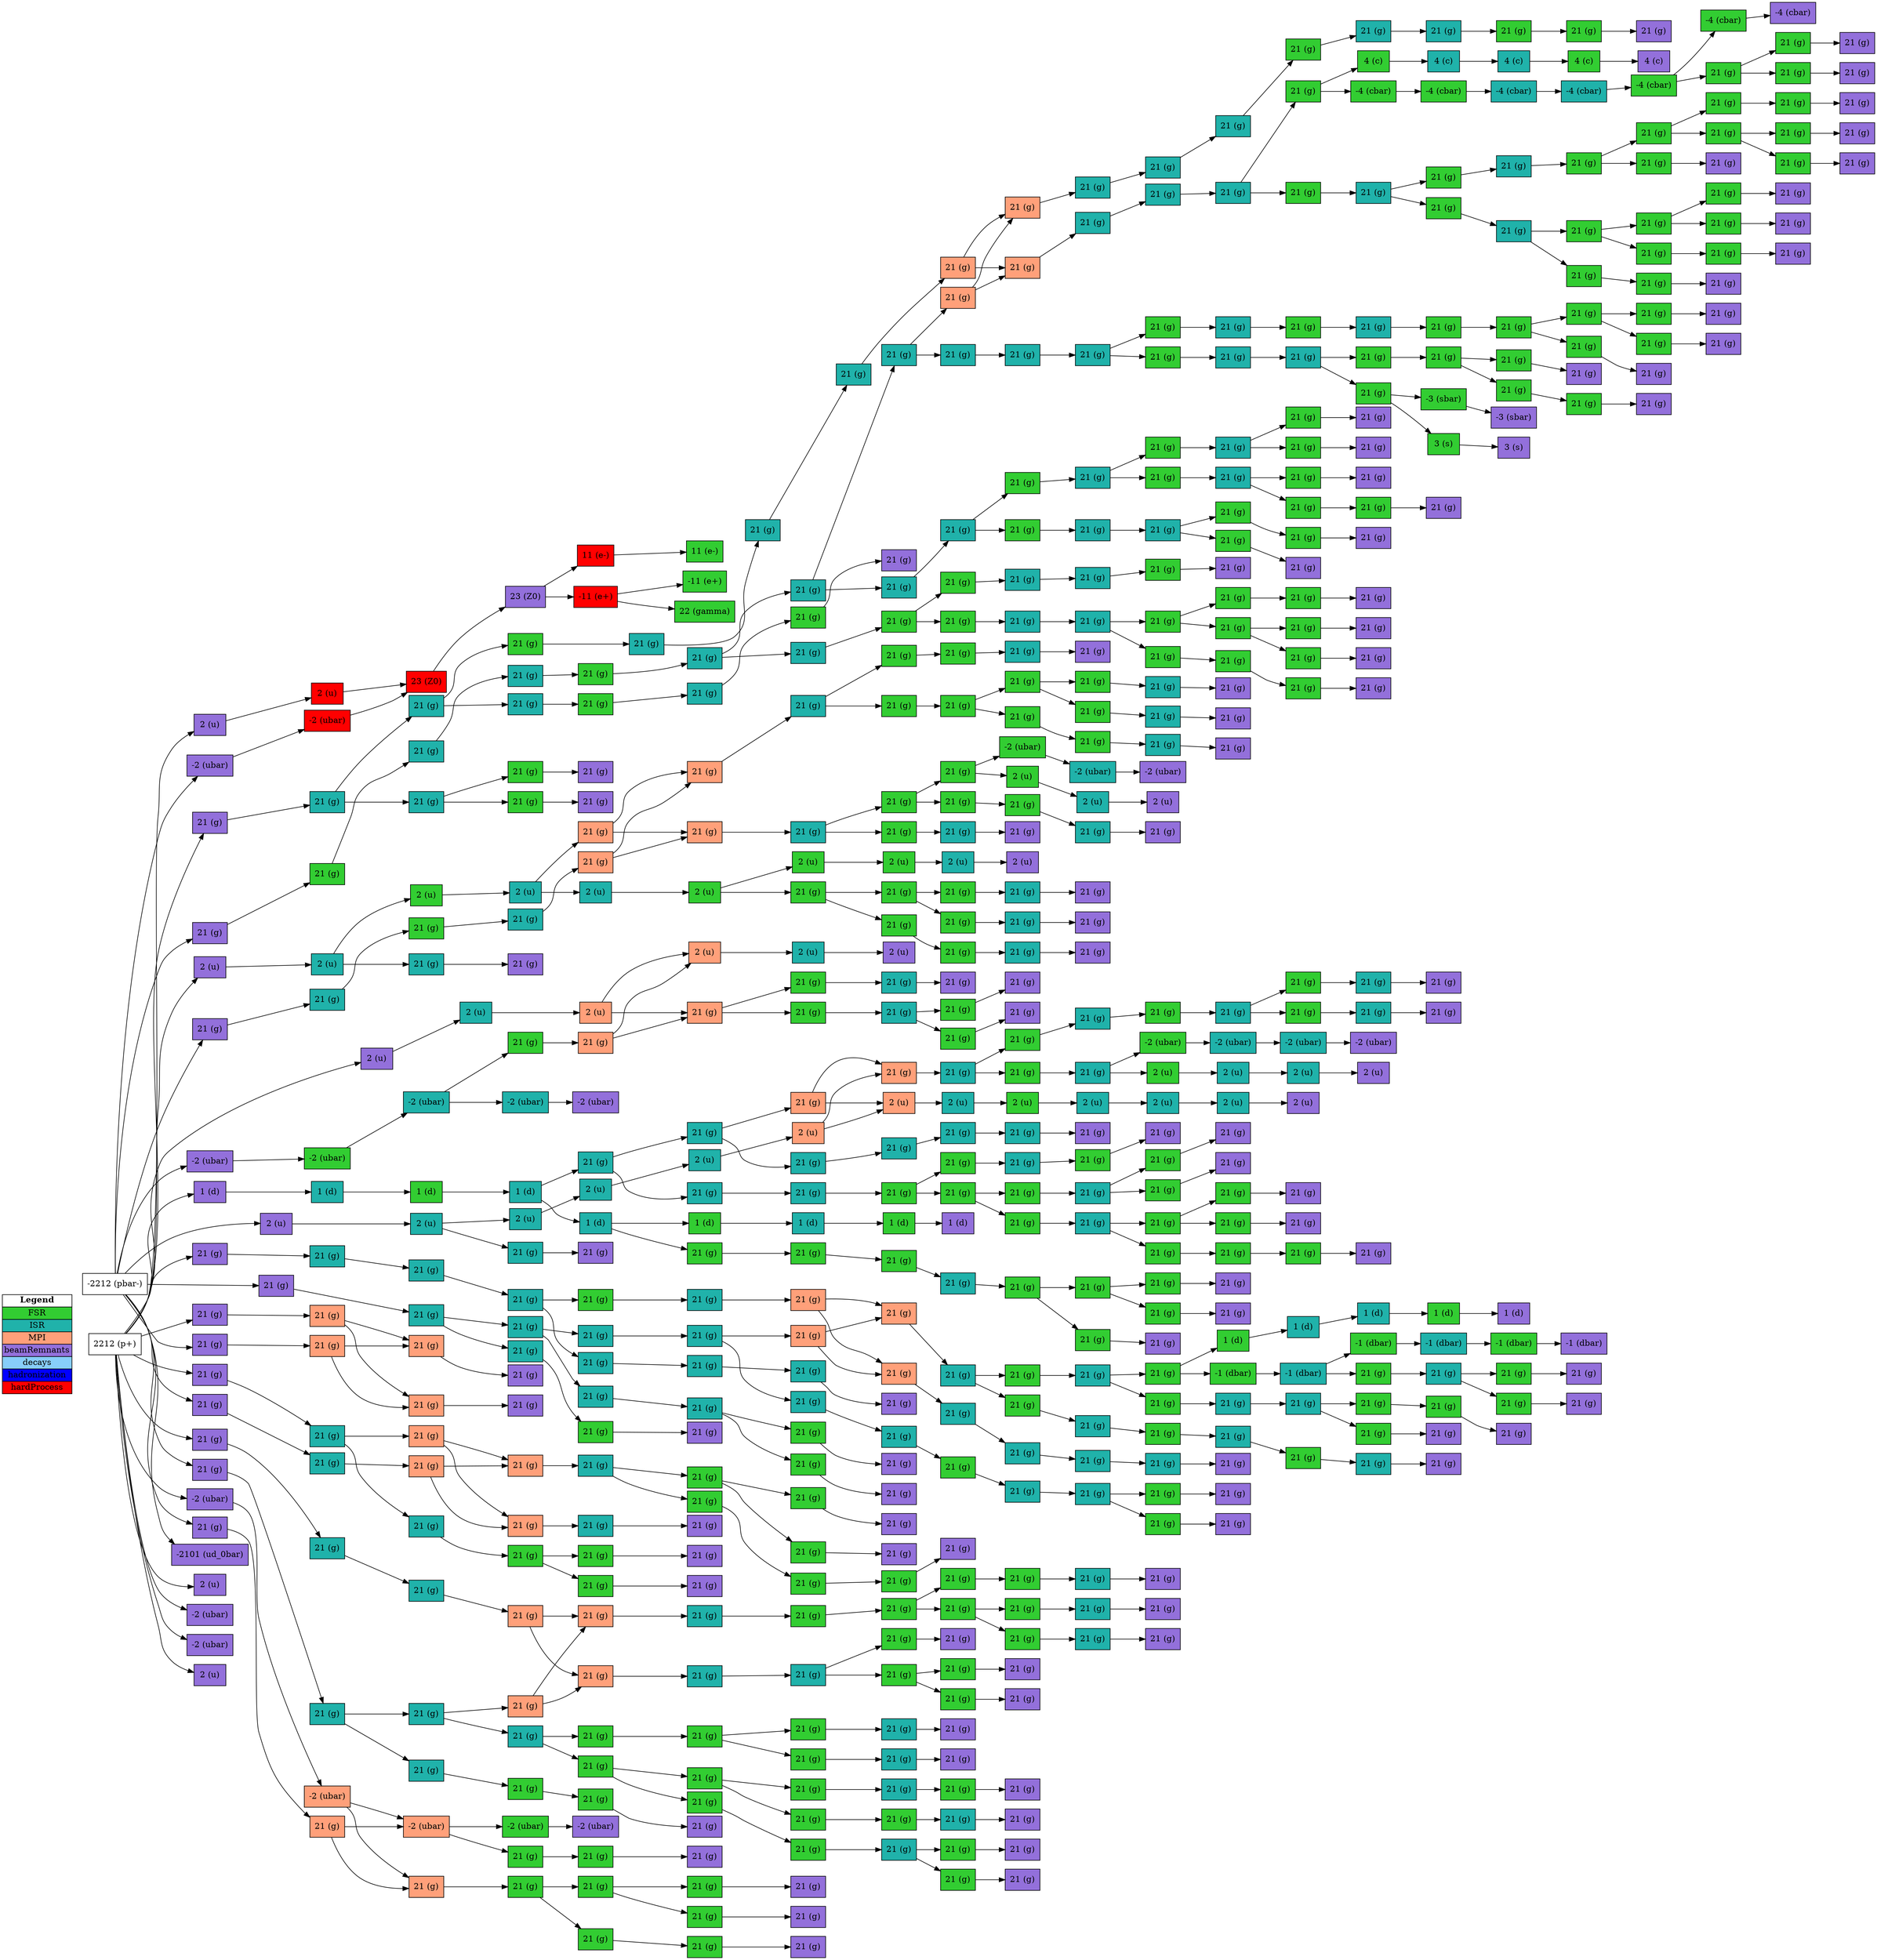 digraph "event" {
  rankdir=LR;
  F10001 [shape=box,style=filled,fillcolor="white",fontcolor="black",label="2212 (p+)"];
  F10002 [shape=box,style=filled,fillcolor="white",fontcolor="black",label="-2212 (pbar-)"];
  F10003 [shape=box,style=filled,fillcolor="red",fontcolor="black",label="2 (u)"];
  F10004 [shape=box,style=filled,fillcolor="red",fontcolor="black",label="-2 (ubar)"];
  F10005 [shape=box,style=filled,fillcolor="red",fontcolor="black",label="23 (Z0)"];
  F10006 [shape=box,style=filled,fillcolor="lightsalmon",fontcolor="black",label="21 (g)"];
  F10007 [shape=box,style=filled,fillcolor="lightsalmon",fontcolor="black",label="21 (g)"];
  F10008 [shape=box,style=filled,fillcolor="lightsalmon",fontcolor="black",label="21 (g)"];
  F10009 [shape=box,style=filled,fillcolor="lightsalmon",fontcolor="black",label="21 (g)"];
  F10010 [shape=box,style=filled,fillcolor="lightsalmon",fontcolor="black",label="21 (g)"];
  F10011 [shape=box,style=filled,fillcolor="lightsalmon",fontcolor="black",label="21 (g)"];
  F10012 [shape=box,style=filled,fillcolor="lightsalmon",fontcolor="black",label="21 (g)"];
  F10013 [shape=box,style=filled,fillcolor="lightsalmon",fontcolor="black",label="21 (g)"];
  F10014 [shape=box,style=filled,fillcolor="lightseagreen",fontcolor="black",label="21 (g)"];
  F10015 [shape=box,style=filled,fillcolor="lightseagreen",fontcolor="black",label="21 (g)"];
  F10016 [shape=box,style=filled,fillcolor="lightseagreen",fontcolor="black",label="21 (g)"];
  F10017 [shape=box,style=filled,fillcolor="lightseagreen",fontcolor="black",label="21 (g)"];
  F10018 [shape=box,style=filled,fillcolor="lightseagreen",fontcolor="black",label="21 (g)"];
  F10019 [shape=box,style=filled,fillcolor="lightsalmon",fontcolor="black",label="2 (u)"];
  F10020 [shape=box,style=filled,fillcolor="lightsalmon",fontcolor="black",label="21 (g)"];
  F10021 [shape=box,style=filled,fillcolor="lightsalmon",fontcolor="black",label="2 (u)"];
  F10022 [shape=box,style=filled,fillcolor="lightsalmon",fontcolor="black",label="21 (g)"];
  F10023 [shape=box,style=filled,fillcolor="lightsalmon",fontcolor="black",label="21 (g)"];
  F10024 [shape=box,style=filled,fillcolor="lightsalmon",fontcolor="black",label="2 (u)"];
  F10025 [shape=box,style=filled,fillcolor="lightsalmon",fontcolor="black",label="21 (g)"];
  F10026 [shape=box,style=filled,fillcolor="lightsalmon",fontcolor="black",label="2 (u)"];
  F10027 [shape=box,style=filled,fillcolor="lightsalmon",fontcolor="black",label="21 (g)"];
  F10028 [shape=box,style=filled,fillcolor="lightsalmon",fontcolor="black",label="21 (g)"];
  F10029 [shape=box,style=filled,fillcolor="lightsalmon",fontcolor="black",label="21 (g)"];
  F10030 [shape=box,style=filled,fillcolor="lightsalmon",fontcolor="black",label="21 (g)"];
  F10031 [shape=box,style=filled,fillcolor="lightseagreen",fontcolor="black",label="2 (u)"];
  F10032 [shape=box,style=filled,fillcolor="lightseagreen",fontcolor="black",label="21 (g)"];
  F10033 [shape=box,style=filled,fillcolor="lightseagreen",fontcolor="black",label="21 (g)"];
  F10034 [shape=box,style=filled,fillcolor="lightseagreen",fontcolor="black",label="21 (g)"];
  F10035 [shape=box,style=filled,fillcolor="lightseagreen",fontcolor="black",label="2 (u)"];
  F10036 [shape=box,style=filled,fillcolor="lightseagreen",fontcolor="black",label="21 (g)"];
  F10037 [shape=box,style=filled,fillcolor="lightseagreen",fontcolor="black",label="21 (g)"];
  F10038 [shape=box,style=filled,fillcolor="lightseagreen",fontcolor="black",label="21 (g)"];
  F10039 [shape=box,style=filled,fillcolor="lightseagreen",fontcolor="black",label="21 (g)"];
  F10040 [shape=box,style=filled,fillcolor="lightseagreen",fontcolor="black",label="21 (g)"];
  F10041 [shape=box,style=filled,fillcolor="lightseagreen",fontcolor="black",label="21 (g)"];
  F10042 [shape=box,style=filled,fillcolor="lightseagreen",fontcolor="black",label="21 (g)"];
  F10043 [shape=box,style=filled,fillcolor="lightseagreen",fontcolor="black",label="21 (g)"];
  F10044 [shape=box,style=filled,fillcolor="lightseagreen",fontcolor="black",label="21 (g)"];
  F10045 [shape=box,style=filled,fillcolor="lightseagreen",fontcolor="black",label="21 (g)"];
  F10046 [shape=box,style=filled,fillcolor="lightseagreen",fontcolor="black",label="21 (g)"];
  F10047 [shape=box,style=filled,fillcolor="lightseagreen",fontcolor="black",label="21 (g)"];
  F10048 [shape=box,style=filled,fillcolor="lightseagreen",fontcolor="black",label="21 (g)"];
  F10049 [shape=box,style=filled,fillcolor="limegreen",fontcolor="black",label="21 (g)"];
  F10050 [shape=box,style=filled,fillcolor="limegreen",fontcolor="black",label="21 (g)"];
  F10051 [shape=box,style=filled,fillcolor="limegreen",fontcolor="black",label="21 (g)"];
  F10052 [shape=box,style=filled,fillcolor="limegreen",fontcolor="black",label="21 (g)"];
  F10053 [shape=box,style=filled,fillcolor="limegreen",fontcolor="black",label="21 (g)"];
  F10054 [shape=box,style=filled,fillcolor="limegreen",fontcolor="black",label="2 (u)"];
  F10055 [shape=box,style=filled,fillcolor="lightseagreen",fontcolor="black",label="21 (g)"];
  F10056 [shape=box,style=filled,fillcolor="lightseagreen",fontcolor="black",label="2 (u)"];
  F10057 [shape=box,style=filled,fillcolor="lightseagreen",fontcolor="black",label="21 (g)"];
  F10058 [shape=box,style=filled,fillcolor="lightseagreen",fontcolor="black",label="2 (u)"];
  F10059 [shape=box,style=filled,fillcolor="lightseagreen",fontcolor="black",label="21 (g)"];
  F10060 [shape=box,style=filled,fillcolor="lightseagreen",fontcolor="black",label="21 (g)"];
  F10061 [shape=box,style=filled,fillcolor="lightseagreen",fontcolor="black",label="21 (g)"];
  F10062 [shape=box,style=filled,fillcolor="lightseagreen",fontcolor="black",label="21 (g)"];
  F10063 [shape=box,style=filled,fillcolor="lightseagreen",fontcolor="black",label="21 (g)"];
  F10064 [shape=box,style=filled,fillcolor="lightseagreen",fontcolor="black",label="21 (g)"];
  F10065 [shape=box,style=filled,fillcolor="lightsalmon",fontcolor="black",label="21 (g)"];
  F10066 [shape=box,style=filled,fillcolor="lightsalmon",fontcolor="black",label="21 (g)"];
  F10067 [shape=box,style=filled,fillcolor="lightsalmon",fontcolor="black",label="21 (g)"];
  F10068 [shape=box,style=filled,fillcolor="lightsalmon",fontcolor="black",label="21 (g)"];
  F10069 [shape=box,style=filled,fillcolor="limegreen",fontcolor="black",label="4 (c)"];
  F10070 [shape=box,style=filled,fillcolor="limegreen",fontcolor="black",label="-4 (cbar)"];
  F10071 [shape=box,style=filled,fillcolor="limegreen",fontcolor="black",label="21 (g)"];
  F10072 [shape=box,style=filled,fillcolor="limegreen",fontcolor="black",label="21 (g)"];
  F10073 [shape=box,style=filled,fillcolor="limegreen",fontcolor="black",label="21 (g)"];
  F10074 [shape=box,style=filled,fillcolor="limegreen",fontcolor="black",label="21 (g)"];
  F10075 [shape=box,style=filled,fillcolor="lightseagreen",fontcolor="black",label="21 (g)"];
  F10076 [shape=box,style=filled,fillcolor="lightseagreen",fontcolor="black",label="21 (g)"];
  F10077 [shape=box,style=filled,fillcolor="lightseagreen",fontcolor="black",label="21 (g)"];
  F10078 [shape=box,style=filled,fillcolor="lightseagreen",fontcolor="black",label="21 (g)"];
  F10079 [shape=box,style=filled,fillcolor="lightseagreen",fontcolor="black",label="21 (g)"];
  F10080 [shape=box,style=filled,fillcolor="lightseagreen",fontcolor="black",label="21 (g)"];
  F10081 [shape=box,style=filled,fillcolor="lightseagreen",fontcolor="black",label="21 (g)"];
  F10082 [shape=box,style=filled,fillcolor="limegreen",fontcolor="black",label="21 (g)"];
  F10083 [shape=box,style=filled,fillcolor="limegreen",fontcolor="black",label="21 (g)"];
  F10084 [shape=box,style=filled,fillcolor="limegreen",fontcolor="black",label="2 (u)"];
  F10085 [shape=box,style=filled,fillcolor="limegreen",fontcolor="black",label="21 (g)"];
  F10086 [shape=box,style=filled,fillcolor="limegreen",fontcolor="black",label="21 (g)"];
  F10087 [shape=box,style=filled,fillcolor="limegreen",fontcolor="black",label="21 (g)"];
  F10088 [shape=box,style=filled,fillcolor="lightsalmon",fontcolor="black",label="21 (g)"];
  F10089 [shape=box,style=filled,fillcolor="lightsalmon",fontcolor="black",label="21 (g)"];
  F10090 [shape=box,style=filled,fillcolor="lightsalmon",fontcolor="black",label="21 (g)"];
  F10091 [shape=box,style=filled,fillcolor="lightsalmon",fontcolor="black",label="21 (g)"];
  F10092 [shape=box,style=filled,fillcolor="lightseagreen",fontcolor="black",label="21 (g)"];
  F10093 [shape=box,style=filled,fillcolor="lightseagreen",fontcolor="black",label="2 (u)"];
  F10094 [shape=box,style=filled,fillcolor="lightseagreen",fontcolor="black",label="21 (g)"];
  F10095 [shape=box,style=filled,fillcolor="lightseagreen",fontcolor="black",label="2 (u)"];
  F10096 [shape=box,style=filled,fillcolor="lightseagreen",fontcolor="black",label="21 (g)"];
  F10097 [shape=box,style=filled,fillcolor="lightseagreen",fontcolor="black",label="21 (g)"];
  F10098 [shape=box,style=filled,fillcolor="lightseagreen",fontcolor="black",label="21 (g)"];
  F10099 [shape=box,style=filled,fillcolor="limegreen",fontcolor="black",label="1 (d)"];
  F10100 [shape=box,style=filled,fillcolor="limegreen",fontcolor="black",label="-1 (dbar)"];
  F10101 [shape=box,style=filled,fillcolor="limegreen",fontcolor="black",label="21 (g)"];
  F10102 [shape=box,style=filled,fillcolor="limegreen",fontcolor="black",label="21 (g)"];
  F10103 [shape=box,style=filled,fillcolor="limegreen",fontcolor="black",label="21 (g)"];
  F10104 [shape=box,style=filled,fillcolor="limegreen",fontcolor="black",label="21 (g)"];
  F10105 [shape=box,style=filled,fillcolor="limegreen",fontcolor="black",label="21 (g)"];
  F10106 [shape=box,style=filled,fillcolor="limegreen",fontcolor="black",label="21 (g)"];
  F10107 [shape=box,style=filled,fillcolor="limegreen",fontcolor="black",label="21 (g)"];
  F10108 [shape=box,style=filled,fillcolor="limegreen",fontcolor="black",label="21 (g)"];
  F10109 [shape=box,style=filled,fillcolor="limegreen",fontcolor="black",label="21 (g)"];
  F10110 [shape=box,style=filled,fillcolor="limegreen",fontcolor="black",label="-4 (cbar)"];
  F10111 [shape=box,style=filled,fillcolor="limegreen",fontcolor="black",label="2 (u)"];
  F10112 [shape=box,style=filled,fillcolor="limegreen",fontcolor="black",label="21 (g)"];
  F10113 [shape=box,style=filled,fillcolor="limegreen",fontcolor="black",label="21 (g)"];
  F10114 [shape=box,style=filled,fillcolor="lightseagreen",fontcolor="black",label="21 (g)"];
  F10115 [shape=box,style=filled,fillcolor="lightseagreen",fontcolor="black",label="21 (g)"];
  F10116 [shape=box,style=filled,fillcolor="lightseagreen",fontcolor="black",label="21 (g)"];
  F10117 [shape=box,style=filled,fillcolor="lightseagreen",fontcolor="black",label="4 (c)"];
  F10118 [shape=box,style=filled,fillcolor="lightseagreen",fontcolor="black",label="21 (g)"];
  F10119 [shape=box,style=filled,fillcolor="lightseagreen",fontcolor="black",label="21 (g)"];
  F10120 [shape=box,style=filled,fillcolor="lightseagreen",fontcolor="black",label="21 (g)"];
  F10121 [shape=box,style=filled,fillcolor="lightseagreen",fontcolor="black",label="21 (g)"];
  F10122 [shape=box,style=filled,fillcolor="lightseagreen",fontcolor="black",label="-4 (cbar)"];
  F10123 [shape=box,style=filled,fillcolor="lightseagreen",fontcolor="black",label="21 (g)"];
  F10124 [shape=box,style=filled,fillcolor="lightseagreen",fontcolor="black",label="21 (g)"];
  F10125 [shape=box,style=filled,fillcolor="lightseagreen",fontcolor="black",label="21 (g)"];
  F10126 [shape=box,style=filled,fillcolor="lightseagreen",fontcolor="black",label="21 (g)"];
  F10127 [shape=box,style=filled,fillcolor="limegreen",fontcolor="black",label="-2 (ubar)"];
  F10128 [shape=box,style=filled,fillcolor="limegreen",fontcolor="black",label="2 (u)"];
  F10129 [shape=box,style=filled,fillcolor="limegreen",fontcolor="black",label="21 (g)"];
  F10130 [shape=box,style=filled,fillcolor="lightsalmon",fontcolor="black",label="21 (g)"];
  F10131 [shape=box,style=filled,fillcolor="lightsalmon",fontcolor="black",label="21 (g)"];
  F10132 [shape=box,style=filled,fillcolor="lightsalmon",fontcolor="black",label="21 (g)"];
  F10133 [shape=box,style=filled,fillcolor="lightsalmon",fontcolor="black",label="21 (g)"];
  F10134 [shape=box,style=filled,fillcolor="limegreen",fontcolor="black",label="21 (g)"];
  F10135 [shape=box,style=filled,fillcolor="limegreen",fontcolor="black",label="21 (g)"];
  F10136 [shape=box,style=filled,fillcolor="limegreen",fontcolor="black",label="21 (g)"];
  F10137 [shape=box,style=filled,fillcolor="limegreen",fontcolor="black",label="21 (g)"];
  F10138 [shape=box,style=filled,fillcolor="limegreen",fontcolor="black",label="21 (g)"];
  F10139 [shape=box,style=filled,fillcolor="limegreen",fontcolor="black",label="21 (g)"];
  F10140 [shape=box,style=filled,fillcolor="lightseagreen",fontcolor="black",label="21 (g)"];
  F10141 [shape=box,style=filled,fillcolor="lightseagreen",fontcolor="black",label="21 (g)"];
  F10142 [shape=box,style=filled,fillcolor="lightseagreen",fontcolor="black",label="21 (g)"];
  F10143 [shape=box,style=filled,fillcolor="lightseagreen",fontcolor="black",label="4 (c)"];
  F10144 [shape=box,style=filled,fillcolor="lightseagreen",fontcolor="black",label="21 (g)"];
  F10145 [shape=box,style=filled,fillcolor="lightseagreen",fontcolor="black",label="21 (g)"];
  F10146 [shape=box,style=filled,fillcolor="lightseagreen",fontcolor="black",label="21 (g)"];
  F10147 [shape=box,style=filled,fillcolor="lightseagreen",fontcolor="black",label="21 (g)"];
  F10148 [shape=box,style=filled,fillcolor="lightseagreen",fontcolor="black",label="-4 (cbar)"];
  F10149 [shape=box,style=filled,fillcolor="lightseagreen",fontcolor="black",label="21 (g)"];
  F10150 [shape=box,style=filled,fillcolor="lightseagreen",fontcolor="black",label="21 (g)"];
  F10151 [shape=box,style=filled,fillcolor="lightseagreen",fontcolor="black",label="21 (g)"];
  F10152 [shape=box,style=filled,fillcolor="lightseagreen",fontcolor="black",label="21 (g)"];
  F10153 [shape=box,style=filled,fillcolor="lightseagreen",fontcolor="black",label="21 (g)"];
  F10154 [shape=box,style=filled,fillcolor="lightseagreen",fontcolor="black",label="21 (g)"];
  F10155 [shape=box,style=filled,fillcolor="lightseagreen",fontcolor="black",label="21 (g)"];
  F10156 [shape=box,style=filled,fillcolor="lightseagreen",fontcolor="black",label="1 (d)"];
  F10157 [shape=box,style=filled,fillcolor="lightseagreen",fontcolor="black",label="2 (u)"];
  F10158 [shape=box,style=filled,fillcolor="lightseagreen",fontcolor="black",label="21 (g)"];
  F10159 [shape=box,style=filled,fillcolor="lightseagreen",fontcolor="black",label="2 (u)"];
  F10160 [shape=box,style=filled,fillcolor="lightseagreen",fontcolor="black",label="21 (g)"];
  F10161 [shape=box,style=filled,fillcolor="lightseagreen",fontcolor="black",label="-2 (ubar)"];
  F10162 [shape=box,style=filled,fillcolor="lightseagreen",fontcolor="black",label="21 (g)"];
  F10163 [shape=box,style=filled,fillcolor="lightseagreen",fontcolor="black",label="2 (u)"];
  F10164 [shape=box,style=filled,fillcolor="lightseagreen",fontcolor="black",label="1 (d)"];
  F10165 [shape=box,style=filled,fillcolor="limegreen",fontcolor="black",label="21 (g)"];
  F10166 [shape=box,style=filled,fillcolor="limegreen",fontcolor="black",label="21 (g)"];
  F10167 [shape=box,style=filled,fillcolor="limegreen",fontcolor="black",label="21 (g)"];
  F10168 [shape=box,style=filled,fillcolor="lightseagreen",fontcolor="black",label="21 (g)"];
  F10169 [shape=box,style=filled,fillcolor="lightseagreen",fontcolor="black",label="21 (g)"];
  F10170 [shape=box,style=filled,fillcolor="lightseagreen",fontcolor="black",label="1 (d)"];
  F10171 [shape=box,style=filled,fillcolor="lightseagreen",fontcolor="black",label="21 (g)"];
  F10172 [shape=box,style=filled,fillcolor="lightseagreen",fontcolor="black",label="21 (g)"];
  F10173 [shape=box,style=filled,fillcolor="lightseagreen",fontcolor="black",label="21 (g)"];
  F10174 [shape=box,style=filled,fillcolor="lightseagreen",fontcolor="black",label="21 (g)"];
  F10175 [shape=box,style=filled,fillcolor="lightseagreen",fontcolor="black",label="21 (g)"];
  F10176 [shape=box,style=filled,fillcolor="lightseagreen",fontcolor="black",label="-1 (dbar)"];
  F10177 [shape=box,style=filled,fillcolor="lightseagreen",fontcolor="black",label="21 (g)"];
  F10178 [shape=box,style=filled,fillcolor="lightsalmon",fontcolor="black",label="-2 (ubar)"];
  F10179 [shape=box,style=filled,fillcolor="lightsalmon",fontcolor="black",label="21 (g)"];
  F10180 [shape=box,style=filled,fillcolor="lightsalmon",fontcolor="black",label="-2 (ubar)"];
  F10181 [shape=box,style=filled,fillcolor="lightsalmon",fontcolor="black",label="21 (g)"];
  F10182 [shape=box,style=filled,fillcolor="limegreen",fontcolor="black",label="21 (g)"];
  F10183 [shape=box,style=filled,fillcolor="limegreen",fontcolor="black",label="21 (g)"];
  F10184 [shape=box,style=filled,fillcolor="limegreen",fontcolor="black",label="2 (u)"];
  F10185 [shape=box,style=filled,fillcolor="limegreen",fontcolor="black",label="21 (g)"];
  F10186 [shape=box,style=filled,fillcolor="limegreen",fontcolor="black",label="21 (g)"];
  F10187 [shape=box,style=filled,fillcolor="limegreen",fontcolor="black",label="21 (g)"];
  F10188 [shape=box,style=filled,fillcolor="limegreen",fontcolor="black",label="-1 (dbar)"];
  F10189 [shape=box,style=filled,fillcolor="limegreen",fontcolor="black",label="21 (g)"];
  F10190 [shape=box,style=filled,fillcolor="limegreen",fontcolor="black",label="21 (g)"];
  F10191 [shape=box,style=filled,fillcolor="limegreen",fontcolor="black",label="21 (g)"];
  F10192 [shape=box,style=filled,fillcolor="limegreen",fontcolor="black",label="21 (g)"];
  F10193 [shape=box,style=filled,fillcolor="limegreen",fontcolor="black",label="21 (g)"];
  F10194 [shape=box,style=filled,fillcolor="limegreen",fontcolor="black",label="21 (g)"];
  F10195 [shape=box,style=filled,fillcolor="limegreen",fontcolor="black",label="21 (g)"];
  F10196 [shape=box,style=filled,fillcolor="limegreen",fontcolor="black",label="21 (g)"];
  F10197 [shape=box,style=filled,fillcolor="limegreen",fontcolor="black",label="21 (g)"];
  F10198 [shape=box,style=filled,fillcolor="limegreen",fontcolor="black",label="21 (g)"];
  F10199 [shape=box,style=filled,fillcolor="limegreen",fontcolor="black",label="21 (g)"];
  F10200 [shape=box,style=filled,fillcolor="limegreen",fontcolor="black",label="21 (g)"];
  F10201 [shape=box,style=filled,fillcolor="limegreen",fontcolor="black",label="21 (g)"];
  F10202 [shape=box,style=filled,fillcolor="limegreen",fontcolor="black",label="-4 (cbar)"];
  F10203 [shape=box,style=filled,fillcolor="limegreen",fontcolor="black",label="21 (g)"];
  F10204 [shape=box,style=filled,fillcolor="limegreen",fontcolor="black",label="21 (g)"];
  F10205 [shape=box,style=filled,fillcolor="limegreen",fontcolor="black",label="21 (g)"];
  F10206 [shape=box,style=filled,fillcolor="lightseagreen",fontcolor="black",label="21 (g)"];
  F10207 [shape=box,style=filled,fillcolor="lightseagreen",fontcolor="black",label="21 (g)"];
  F10208 [shape=box,style=filled,fillcolor="lightseagreen",fontcolor="black",label="21 (g)"];
  F10209 [shape=box,style=filled,fillcolor="lightseagreen",fontcolor="black",label="21 (g)"];
  F10210 [shape=box,style=filled,fillcolor="lightseagreen",fontcolor="black",label="21 (g)"];
  F10211 [shape=box,style=filled,fillcolor="lightseagreen",fontcolor="black",label="21 (g)"];
  F10212 [shape=box,style=filled,fillcolor="lightseagreen",fontcolor="black",label="21 (g)"];
  F10213 [shape=box,style=filled,fillcolor="lightseagreen",fontcolor="black",label="1 (d)"];
  F10214 [shape=box,style=filled,fillcolor="lightseagreen",fontcolor="black",label="21 (g)"];
  F10215 [shape=box,style=filled,fillcolor="lightseagreen",fontcolor="black",label="21 (g)"];
  F10216 [shape=box,style=filled,fillcolor="lightseagreen",fontcolor="black",label="21 (g)"];
  F10217 [shape=box,style=filled,fillcolor="lightseagreen",fontcolor="black",label="21 (g)"];
  F10218 [shape=box,style=filled,fillcolor="lightseagreen",fontcolor="black",label="21 (g)"];
  F10219 [shape=box,style=filled,fillcolor="lightseagreen",fontcolor="black",label="-1 (dbar)"];
  F10220 [shape=box,style=filled,fillcolor="lightseagreen",fontcolor="black",label="21 (g)"];
  F10221 [shape=box,style=filled,fillcolor="lightseagreen",fontcolor="black",label="21 (g)"];
  F10222 [shape=box,style=filled,fillcolor="lightseagreen",fontcolor="black",label="21 (g)"];
  F10223 [shape=box,style=filled,fillcolor="limegreen",fontcolor="black",label="21 (g)"];
  F10224 [shape=box,style=filled,fillcolor="limegreen",fontcolor="black",label="21 (g)"];
  F10225 [shape=box,style=filled,fillcolor="limegreen",fontcolor="black",label="21 (g)"];
  F10226 [shape=box,style=filled,fillcolor="limegreen",fontcolor="black",label="21 (g)"];
  F10227 [shape=box,style=filled,fillcolor="limegreen",fontcolor="black",label="21 (g)"];
  F10228 [shape=box,style=filled,fillcolor="limegreen",fontcolor="black",label="21 (g)"];
  F10229 [shape=box,style=filled,fillcolor="limegreen",fontcolor="black",label="21 (g)"];
  F10230 [shape=box,style=filled,fillcolor="limegreen",fontcolor="black",label="21 (g)"];
  F10231 [shape=box,style=filled,fillcolor="limegreen",fontcolor="black",label="21 (g)"];
  F10232 [shape=box,style=filled,fillcolor="limegreen",fontcolor="black",label="-4 (cbar)"];
  F10233 [shape=box,style=filled,fillcolor="limegreen",fontcolor="black",label="21 (g)"];
  F10234 [shape=box,style=filled,fillcolor="limegreen",fontcolor="black",label="21 (g)"];
  F10235 [shape=box,style=filled,fillcolor="limegreen",fontcolor="black",label="1 (d)"];
  F10236 [shape=box,style=filled,fillcolor="limegreen",fontcolor="black",label="21 (g)"];
  F10237 [shape=box,style=filled,fillcolor="limegreen",fontcolor="black",label="21 (g)"];
  F10238 [shape=box,style=filled,fillcolor="limegreen",fontcolor="black",label="21 (g)"];
  F10239 [shape=box,style=filled,fillcolor="limegreen",fontcolor="black",label="21 (g)"];
  F10240 [shape=box,style=filled,fillcolor="limegreen",fontcolor="black",label="21 (g)"];
  F10241 [shape=box,style=filled,fillcolor="limegreen",fontcolor="black",label="-2 (ubar)"];
  F10242 [shape=box,style=filled,fillcolor="limegreen",fontcolor="black",label="21 (g)"];
  F10243 [shape=box,style=filled,fillcolor="limegreen",fontcolor="black",label="21 (g)"];
  F10244 [shape=box,style=filled,fillcolor="limegreen",fontcolor="black",label="21 (g)"];
  F10245 [shape=box,style=filled,fillcolor="limegreen",fontcolor="black",label="21 (g)"];
  F10246 [shape=box,style=filled,fillcolor="limegreen",fontcolor="black",label="1 (d)"];
  F10247 [shape=box,style=filled,fillcolor="limegreen",fontcolor="black",label="21 (g)"];
  F10248 [shape=box,style=filled,fillcolor="limegreen",fontcolor="black",label="21 (g)"];
  F10249 [shape=box,style=filled,fillcolor="limegreen",fontcolor="black",label="21 (g)"];
  F10250 [shape=box,style=filled,fillcolor="limegreen",fontcolor="black",label="21 (g)"];
  F10251 [shape=box,style=filled,fillcolor="limegreen",fontcolor="black",label="21 (g)"];
  F10252 [shape=box,style=filled,fillcolor="limegreen",fontcolor="black",label="21 (g)"];
  F10253 [shape=box,style=filled,fillcolor="limegreen",fontcolor="black",label="-3 (sbar)"];
  F10254 [shape=box,style=filled,fillcolor="limegreen",fontcolor="black",label="3 (s)"];
  F10255 [shape=box,style=filled,fillcolor="limegreen",fontcolor="black",label="21 (g)"];
  F10256 [shape=box,style=filled,fillcolor="limegreen",fontcolor="black",label="21 (g)"];
  F10257 [shape=box,style=filled,fillcolor="limegreen",fontcolor="black",label="21 (g)"];
  F10258 [shape=box,style=filled,fillcolor="limegreen",fontcolor="black",label="1 (d)"];
  F10259 [shape=box,style=filled,fillcolor="limegreen",fontcolor="black",label="21 (g)"];
  F10260 [shape=box,style=filled,fillcolor="limegreen",fontcolor="black",label="21 (g)"];
  F10261 [shape=box,style=filled,fillcolor="limegreen",fontcolor="black",label="21 (g)"];
  F10262 [shape=box,style=filled,fillcolor="limegreen",fontcolor="black",label="21 (g)"];
  F10263 [shape=box,style=filled,fillcolor="limegreen",fontcolor="black",label="21 (g)"];
  F10264 [shape=box,style=filled,fillcolor="limegreen",fontcolor="black",label="21 (g)"];
  F10265 [shape=box,style=filled,fillcolor="lightseagreen",fontcolor="black",label="21 (g)"];
  F10266 [shape=box,style=filled,fillcolor="lightseagreen",fontcolor="black",label="21 (g)"];
  F10267 [shape=box,style=filled,fillcolor="lightseagreen",fontcolor="black",label="21 (g)"];
  F10268 [shape=box,style=filled,fillcolor="lightseagreen",fontcolor="black",label="21 (g)"];
  F10269 [shape=box,style=filled,fillcolor="lightseagreen",fontcolor="black",label="21 (g)"];
  F10270 [shape=box,style=filled,fillcolor="limegreen",fontcolor="black",label="21 (g)"];
  F10271 [shape=box,style=filled,fillcolor="limegreen",fontcolor="black",label="21 (g)"];
  F10272 [shape=box,style=filled,fillcolor="limegreen",fontcolor="black",label="21 (g)"];
  F10273 [shape=box,style=filled,fillcolor="limegreen",fontcolor="black",label="21 (g)"];
  F10274 [shape=box,style=filled,fillcolor="limegreen",fontcolor="black",label="21 (g)"];
  F10275 [shape=box,style=filled,fillcolor="limegreen",fontcolor="black",label="21 (g)"];
  F10276 [shape=box,style=filled,fillcolor="limegreen",fontcolor="black",label="21 (g)"];
  F10277 [shape=box,style=filled,fillcolor="limegreen",fontcolor="black",label="21 (g)"];
  F10278 [shape=box,style=filled,fillcolor="limegreen",fontcolor="black",label="21 (g)"];
  F10279 [shape=box,style=filled,fillcolor="limegreen",fontcolor="black",label="21 (g)"];
  F10280 [shape=box,style=filled,fillcolor="limegreen",fontcolor="black",label="21 (g)"];
  F10281 [shape=box,style=filled,fillcolor="limegreen",fontcolor="black",label="21 (g)"];
  F10282 [shape=box,style=filled,fillcolor="limegreen",fontcolor="black",label="21 (g)"];
  F10283 [shape=box,style=filled,fillcolor="limegreen",fontcolor="black",label="21 (g)"];
  F10284 [shape=box,style=filled,fillcolor="limegreen",fontcolor="black",label="21 (g)"];
  F10285 [shape=box,style=filled,fillcolor="limegreen",fontcolor="black",label="21 (g)"];
  F10286 [shape=box,style=filled,fillcolor="limegreen",fontcolor="black",label="21 (g)"];
  F10287 [shape=box,style=filled,fillcolor="limegreen",fontcolor="black",label="21 (g)"];
  F10288 [shape=box,style=filled,fillcolor="lightseagreen",fontcolor="black",label="1 (d)"];
  F10289 [shape=box,style=filled,fillcolor="lightseagreen",fontcolor="black",label="2 (u)"];
  F10290 [shape=box,style=filled,fillcolor="lightseagreen",fontcolor="black",label="21 (g)"];
  F10291 [shape=box,style=filled,fillcolor="lightseagreen",fontcolor="black",label="2 (u)"];
  F10292 [shape=box,style=filled,fillcolor="lightseagreen",fontcolor="black",label="21 (g)"];
  F10293 [shape=box,style=filled,fillcolor="lightseagreen",fontcolor="black",label="-2 (ubar)"];
  F10294 [shape=box,style=filled,fillcolor="lightseagreen",fontcolor="black",label="21 (g)"];
  F10295 [shape=box,style=filled,fillcolor="lightseagreen",fontcolor="black",label="2 (u)"];
  F10296 [shape=box,style=filled,fillcolor="lightseagreen",fontcolor="black",label="1 (d)"];
  F10297 [shape=box,style=filled,fillcolor="lightseagreen",fontcolor="black",label="21 (g)"];
  F10298 [shape=box,style=filled,fillcolor="lightseagreen",fontcolor="black",label="21 (g)"];
  F10299 [shape=box,style=filled,fillcolor="lightseagreen",fontcolor="black",label="21 (g)"];
  F10300 [shape=box,style=filled,fillcolor="lightseagreen",fontcolor="black",label="21 (g)"];
  F10301 [shape=box,style=filled,fillcolor="lightseagreen",fontcolor="black",label="21 (g)"];
  F10302 [shape=box,style=filled,fillcolor="limegreen",fontcolor="black",label="21 (g)"];
  F10303 [shape=box,style=filled,fillcolor="limegreen",fontcolor="black",label="21 (g)"];
  F10304 [shape=box,style=filled,fillcolor="limegreen",fontcolor="black",label="21 (g)"];
  F10305 [shape=box,style=filled,fillcolor="limegreen",fontcolor="black",label="21 (g)"];
  F10306 [shape=box,style=filled,fillcolor="limegreen",fontcolor="black",label="21 (g)"];
  F10307 [shape=box,style=filled,fillcolor="limegreen",fontcolor="black",label="21 (g)"];
  F10308 [shape=box,style=filled,fillcolor="limegreen",fontcolor="black",label="21 (g)"];
  F10309 [shape=box,style=filled,fillcolor="limegreen",fontcolor="black",label="21 (g)"];
  F10310 [shape=box,style=filled,fillcolor="limegreen",fontcolor="black",label="21 (g)"];
  F10311 [shape=box,style=filled,fillcolor="limegreen",fontcolor="black",label="21 (g)"];
  F10312 [shape=box,style=filled,fillcolor="limegreen",fontcolor="black",label="21 (g)"];
  F10313 [shape=box,style=filled,fillcolor="limegreen",fontcolor="black",label="21 (g)"];
  F10314 [shape=box,style=filled,fillcolor="limegreen",fontcolor="black",label="21 (g)"];
  F10315 [shape=box,style=filled,fillcolor="limegreen",fontcolor="black",label="21 (g)"];
  F10316 [shape=box,style=filled,fillcolor="limegreen",fontcolor="black",label="21 (g)"];
  F10317 [shape=box,style=filled,fillcolor="limegreen",fontcolor="black",label="21 (g)"];
  F10318 [shape=box,style=filled,fillcolor="limegreen",fontcolor="black",label="21 (g)"];
  F10319 [shape=box,style=filled,fillcolor="limegreen",fontcolor="black",label="4 (c)"];
  F10320 [shape=box,style=filled,fillcolor="limegreen",fontcolor="black",label="21 (g)"];
  F10321 [shape=box,style=filled,fillcolor="limegreen",fontcolor="black",label="21 (g)"];
  F10322 [shape=box,style=filled,fillcolor="limegreen",fontcolor="black",label="21 (g)"];
  F10323 [shape=box,style=filled,fillcolor="limegreen",fontcolor="black",label="21 (g)"];
  F10324 [shape=box,style=filled,fillcolor="limegreen",fontcolor="black",label="21 (g)"];
  F10325 [shape=box,style=filled,fillcolor="limegreen",fontcolor="black",label="21 (g)"];
  F10326 [shape=box,style=filled,fillcolor="limegreen",fontcolor="black",label="21 (g)"];
  F10327 [shape=box,style=filled,fillcolor="limegreen",fontcolor="black",label="21 (g)"];
  F10328 [shape=box,style=filled,fillcolor="limegreen",fontcolor="black",label="21 (g)"];
  F10329 [shape=box,style=filled,fillcolor="limegreen",fontcolor="black",label="21 (g)"];
  F10330 [shape=box,style=filled,fillcolor="limegreen",fontcolor="black",label="21 (g)"];
  F10331 [shape=box,style=filled,fillcolor="limegreen",fontcolor="black",label="2 (u)"];
  F10332 [shape=box,style=filled,fillcolor="limegreen",fontcolor="black",label="21 (g)"];
  F10333 [shape=box,style=filled,fillcolor="limegreen",fontcolor="black",label="21 (g)"];
  F10334 [shape=box,style=filled,fillcolor="limegreen",fontcolor="black",label="21 (g)"];
  F10335 [shape=box,style=filled,fillcolor="limegreen",fontcolor="black",label="21 (g)"];
  F10336 [shape=box,style=filled,fillcolor="limegreen",fontcolor="black",label="21 (g)"];
  F10337 [shape=box,style=filled,fillcolor="limegreen",fontcolor="black",label="21 (g)"];
  F10338 [shape=box,style=filled,fillcolor="limegreen",fontcolor="black",label="21 (g)"];
  F10339 [shape=box,style=filled,fillcolor="limegreen",fontcolor="black",label="21 (g)"];
  F10340 [shape=box,style=filled,fillcolor="limegreen",fontcolor="black",label="21 (g)"];
  F10341 [shape=box,style=filled,fillcolor="limegreen",fontcolor="black",label="21 (g)"];
  F10342 [shape=box,style=filled,fillcolor="limegreen",fontcolor="black",label="21 (g)"];
  F10343 [shape=box,style=filled,fillcolor="limegreen",fontcolor="black",label="21 (g)"];
  F10344 [shape=box,style=filled,fillcolor="limegreen",fontcolor="black",label="21 (g)"];
  F10345 [shape=box,style=filled,fillcolor="limegreen",fontcolor="black",label="21 (g)"];
  F10346 [shape=box,style=filled,fillcolor="limegreen",fontcolor="black",label="21 (g)"];
  F10347 [shape=box,style=filled,fillcolor="limegreen",fontcolor="black",label="21 (g)"];
  F10348 [shape=box,style=filled,fillcolor="limegreen",fontcolor="black",label="21 (g)"];
  F10349 [shape=box,style=filled,fillcolor="limegreen",fontcolor="black",label="1 (d)"];
  F10350 [shape=box,style=filled,fillcolor="limegreen",fontcolor="black",label="21 (g)"];
  F10351 [shape=box,style=filled,fillcolor="limegreen",fontcolor="black",label="21 (g)"];
  F10352 [shape=box,style=filled,fillcolor="limegreen",fontcolor="black",label="-1 (dbar)"];
  F10353 [shape=box,style=filled,fillcolor="lightseagreen",fontcolor="black",label="21 (g)"];
  F10354 [shape=box,style=filled,fillcolor="lightseagreen",fontcolor="black",label="21 (g)"];
  F10355 [shape=box,style=filled,fillcolor="lightseagreen",fontcolor="black",label="21 (g)"];
  F10356 [shape=box,style=filled,fillcolor="lightseagreen",fontcolor="black",label="21 (g)"];
  F10357 [shape=box,style=filled,fillcolor="lightseagreen",fontcolor="black",label="21 (g)"];
  F10358 [shape=box,style=filled,fillcolor="lightseagreen",fontcolor="black",label="21 (g)"];
  F10359 [shape=box,style=filled,fillcolor="lightseagreen",fontcolor="black",label="21 (g)"];
  F10360 [shape=box,style=filled,fillcolor="lightseagreen",fontcolor="black",label="21 (g)"];
  F10361 [shape=box,style=filled,fillcolor="lightseagreen",fontcolor="black",label="21 (g)"];
  F10362 [shape=box,style=filled,fillcolor="lightseagreen",fontcolor="black",label="21 (g)"];
  F10363 [shape=box,style=filled,fillcolor="lightseagreen",fontcolor="black",label="21 (g)"];
  F10364 [shape=box,style=filled,fillcolor="lightseagreen",fontcolor="black",label="21 (g)"];
  F10365 [shape=box,style=filled,fillcolor="limegreen",fontcolor="black",label="21 (g)"];
  F10366 [shape=box,style=filled,fillcolor="limegreen",fontcolor="black",label="21 (g)"];
  F10367 [shape=box,style=filled,fillcolor="limegreen",fontcolor="black",label="21 (g)"];
  F10368 [shape=box,style=filled,fillcolor="limegreen",fontcolor="black",label="-2 (ubar)"];
  F10369 [shape=box,style=filled,fillcolor="limegreen",fontcolor="black",label="2 (u)"];
  F10370 [shape=box,style=filled,fillcolor="limegreen",fontcolor="black",label="21 (g)"];
  F10371 [shape=box,style=filled,fillcolor="limegreen",fontcolor="black",label="21 (g)"];
  F10372 [shape=box,style=filled,fillcolor="limegreen",fontcolor="black",label="21 (g)"];
  F10373 [shape=box,style=filled,fillcolor="limegreen",fontcolor="black",label="21 (g)"];
  F10374 [shape=box,style=filled,fillcolor="limegreen",fontcolor="black",label="21 (g)"];
  F10375 [shape=box,style=filled,fillcolor="limegreen",fontcolor="black",label="21 (g)"];
  F10376 [shape=box,style=filled,fillcolor="limegreen",fontcolor="black",label="21 (g)"];
  F10377 [shape=box,style=filled,fillcolor="limegreen",fontcolor="black",label="21 (g)"];
  F10378 [shape=box,style=filled,fillcolor="limegreen",fontcolor="black",label="21 (g)"];
  F10379 [shape=box,style=filled,fillcolor="limegreen",fontcolor="black",label="21 (g)"];
  F10380 [shape=box,style=filled,fillcolor="limegreen",fontcolor="black",label="21 (g)"];
  F10381 [shape=box,style=filled,fillcolor="limegreen",fontcolor="black",label="21 (g)"];
  F10382 [shape=box,style=filled,fillcolor="limegreen",fontcolor="black",label="21 (g)"];
  F10383 [shape=box,style=filled,fillcolor="limegreen",fontcolor="black",label="21 (g)"];
  F10384 [shape=box,style=filled,fillcolor="limegreen",fontcolor="black",label="21 (g)"];
  F10385 [shape=box,style=filled,fillcolor="limegreen",fontcolor="black",label="21 (g)"];
  F10386 [shape=box,style=filled,fillcolor="limegreen",fontcolor="black",label="21 (g)"];
  F10387 [shape=box,style=filled,fillcolor="limegreen",fontcolor="black",label="21 (g)"];
  F10388 [shape=box,style=filled,fillcolor="limegreen",fontcolor="black",label="21 (g)"];
  F10389 [shape=box,style=filled,fillcolor="limegreen",fontcolor="black",label="21 (g)"];
  F10390 [shape=box,style=filled,fillcolor="limegreen",fontcolor="black",label="21 (g)"];
  F10391 [shape=box,style=filled,fillcolor="limegreen",fontcolor="black",label="21 (g)"];
  F10392 [shape=box,style=filled,fillcolor="lightseagreen",fontcolor="black",label="2 (u)"];
  F10393 [shape=box,style=filled,fillcolor="lightseagreen",fontcolor="black",label="-2 (ubar)"];
  F10394 [shape=box,style=filled,fillcolor="lightseagreen",fontcolor="black",label="2 (u)"];
  F10395 [shape=box,style=filled,fillcolor="lightseagreen",fontcolor="black",label="21 (g)"];
  F10396 [shape=box,style=filled,fillcolor="lightseagreen",fontcolor="black",label="21 (g)"];
  F10397 [shape=box,style=filled,fillcolor="lightseagreen",fontcolor="black",label="-2 (ubar)"];
  F10398 [shape=box,style=filled,fillcolor="limegreen",fontcolor="black",label="21 (g)"];
  F10399 [shape=box,style=filled,fillcolor="limegreen",fontcolor="black",label="21 (g)"];
  F10400 [shape=box,style=filled,fillcolor="limegreen",fontcolor="black",label="-2 (ubar)"];
  F10401 [shape=box,style=filled,fillcolor="limegreen",fontcolor="black",label="21 (g)"];
  F10402 [shape=box,style=filled,fillcolor="limegreen",fontcolor="black",label="21 (g)"];
  F10403 [shape=box,style=filled,fillcolor="limegreen",fontcolor="black",label="21 (g)"];
  F10404 [shape=box,style=filled,fillcolor="limegreen",fontcolor="black",label="21 (g)"];
  F10405 [shape=box,style=filled,fillcolor="limegreen",fontcolor="black",label="21 (g)"];
  F10406 [shape=box,style=filled,fillcolor="limegreen",fontcolor="black",label="21 (g)"];
  F10407 [shape=box,style=filled,fillcolor="lightseagreen",fontcolor="black",label="2 (u)"];
  F10408 [shape=box,style=filled,fillcolor="lightseagreen",fontcolor="black",label="21 (g)"];
  F10409 [shape=box,style=filled,fillcolor="lightseagreen",fontcolor="black",label="21 (g)"];
  F10410 [shape=box,style=filled,fillcolor="lightseagreen",fontcolor="black",label="-2 (ubar)"];
  F10411 [shape=box,style=filled,fillcolor="lightseagreen",fontcolor="black",label="2 (u)"];
  F10412 [shape=box,style=filled,fillcolor="lightseagreen",fontcolor="black",label="21 (g)"];
  F10413 [shape=box,style=filled,fillcolor="lightseagreen",fontcolor="black",label="21 (g)"];
  F10414 [shape=box,style=filled,fillcolor="lightseagreen",fontcolor="black",label="21 (g)"];
  F10415 [shape=box,style=filled,fillcolor="lightseagreen",fontcolor="black",label="21 (g)"];
  F10416 [shape=box,style=filled,fillcolor="lightseagreen",fontcolor="black",label="21 (g)"];
  F10417 [shape=box,style=filled,fillcolor="lightseagreen",fontcolor="black",label="21 (g)"];
  F10418 [shape=box,style=filled,fillcolor="lightseagreen",fontcolor="black",label="21 (g)"];
  F10419 [shape=box,style=filled,fillcolor="lightseagreen",fontcolor="black",label="21 (g)"];
  F10420 [shape=box,style=filled,fillcolor="lightseagreen",fontcolor="black",label="2 (u)"];
  F10421 [shape=box,style=filled,fillcolor="lightseagreen",fontcolor="black",label="21 (g)"];
  F10422 [shape=box,style=filled,fillcolor="mediumpurple",fontcolor="black",label="2 (u)"];
  F10423 [shape=box,style=filled,fillcolor="mediumpurple",fontcolor="black",label="-2 (ubar)"];
  F10424 [shape=box,style=filled,fillcolor="mediumpurple",fontcolor="black",label="23 (Z0)"];
  F10425 [shape=box,style=filled,fillcolor="mediumpurple",fontcolor="black",label="21 (g)"];
  F10426 [shape=box,style=filled,fillcolor="mediumpurple",fontcolor="black",label="21 (g)"];
  F10427 [shape=box,style=filled,fillcolor="mediumpurple",fontcolor="black",label="21 (g)"];
  F10428 [shape=box,style=filled,fillcolor="mediumpurple",fontcolor="black",label="4 (c)"];
  F10429 [shape=box,style=filled,fillcolor="mediumpurple",fontcolor="black",label="21 (g)"];
  F10430 [shape=box,style=filled,fillcolor="mediumpurple",fontcolor="black",label="21 (g)"];
  F10431 [shape=box,style=filled,fillcolor="mediumpurple",fontcolor="black",label="21 (g)"];
  F10432 [shape=box,style=filled,fillcolor="mediumpurple",fontcolor="black",label="21 (g)"];
  F10433 [shape=box,style=filled,fillcolor="mediumpurple",fontcolor="black",label="-4 (cbar)"];
  F10434 [shape=box,style=filled,fillcolor="mediumpurple",fontcolor="black",label="21 (g)"];
  F10435 [shape=box,style=filled,fillcolor="mediumpurple",fontcolor="black",label="21 (g)"];
  F10436 [shape=box,style=filled,fillcolor="mediumpurple",fontcolor="black",label="21 (g)"];
  F10437 [shape=box,style=filled,fillcolor="mediumpurple",fontcolor="black",label="21 (g)"];
  F10438 [shape=box,style=filled,fillcolor="mediumpurple",fontcolor="black",label="21 (g)"];
  F10439 [shape=box,style=filled,fillcolor="mediumpurple",fontcolor="black",label="21 (g)"];
  F10440 [shape=box,style=filled,fillcolor="mediumpurple",fontcolor="black",label="21 (g)"];
  F10441 [shape=box,style=filled,fillcolor="mediumpurple",fontcolor="black",label="-3 (sbar)"];
  F10442 [shape=box,style=filled,fillcolor="mediumpurple",fontcolor="black",label="21 (g)"];
  F10443 [shape=box,style=filled,fillcolor="mediumpurple",fontcolor="black",label="21 (g)"];
  F10444 [shape=box,style=filled,fillcolor="mediumpurple",fontcolor="black",label="21 (g)"];
  F10445 [shape=box,style=filled,fillcolor="mediumpurple",fontcolor="black",label="21 (g)"];
  F10446 [shape=box,style=filled,fillcolor="mediumpurple",fontcolor="black",label="21 (g)"];
  F10447 [shape=box,style=filled,fillcolor="mediumpurple",fontcolor="black",label="21 (g)"];
  F10448 [shape=box,style=filled,fillcolor="mediumpurple",fontcolor="black",label="3 (s)"];
  F10449 [shape=box,style=filled,fillcolor="mediumpurple",fontcolor="black",label="21 (g)"];
  F10450 [shape=box,style=filled,fillcolor="mediumpurple",fontcolor="black",label="21 (g)"];
  F10451 [shape=box,style=filled,fillcolor="mediumpurple",fontcolor="black",label="21 (g)"];
  F10452 [shape=box,style=filled,fillcolor="mediumpurple",fontcolor="black",label="21 (g)"];
  F10453 [shape=box,style=filled,fillcolor="mediumpurple",fontcolor="black",label="21 (g)"];
  F10454 [shape=box,style=filled,fillcolor="mediumpurple",fontcolor="black",label="21 (g)"];
  F10455 [shape=box,style=filled,fillcolor="mediumpurple",fontcolor="black",label="21 (g)"];
  F10456 [shape=box,style=filled,fillcolor="mediumpurple",fontcolor="black",label="21 (g)"];
  F10457 [shape=box,style=filled,fillcolor="mediumpurple",fontcolor="black",label="21 (g)"];
  F10458 [shape=box,style=filled,fillcolor="mediumpurple",fontcolor="black",label="21 (g)"];
  F10459 [shape=box,style=filled,fillcolor="mediumpurple",fontcolor="black",label="21 (g)"];
  F10460 [shape=box,style=filled,fillcolor="mediumpurple",fontcolor="black",label="21 (g)"];
  F10461 [shape=box,style=filled,fillcolor="mediumpurple",fontcolor="black",label="2 (u)"];
  F10462 [shape=box,style=filled,fillcolor="mediumpurple",fontcolor="black",label="21 (g)"];
  F10463 [shape=box,style=filled,fillcolor="mediumpurple",fontcolor="black",label="21 (g)"];
  F10464 [shape=box,style=filled,fillcolor="mediumpurple",fontcolor="black",label="-2 (ubar)"];
  F10465 [shape=box,style=filled,fillcolor="mediumpurple",fontcolor="black",label="2 (u)"];
  F10466 [shape=box,style=filled,fillcolor="mediumpurple",fontcolor="black",label="21 (g)"];
  F10467 [shape=box,style=filled,fillcolor="mediumpurple",fontcolor="black",label="21 (g)"];
  F10468 [shape=box,style=filled,fillcolor="mediumpurple",fontcolor="black",label="21 (g)"];
  F10469 [shape=box,style=filled,fillcolor="mediumpurple",fontcolor="black",label="21 (g)"];
  F10470 [shape=box,style=filled,fillcolor="mediumpurple",fontcolor="black",label="21 (g)"];
  F10471 [shape=box,style=filled,fillcolor="mediumpurple",fontcolor="black",label="21 (g)"];
  F10472 [shape=box,style=filled,fillcolor="mediumpurple",fontcolor="black",label="21 (g)"];
  F10473 [shape=box,style=filled,fillcolor="mediumpurple",fontcolor="black",label="21 (g)"];
  F10474 [shape=box,style=filled,fillcolor="mediumpurple",fontcolor="black",label="2 (u)"];
  F10475 [shape=box,style=filled,fillcolor="mediumpurple",fontcolor="black",label="21 (g)"];
  F10476 [shape=box,style=filled,fillcolor="mediumpurple",fontcolor="black",label="2 (u)"];
  F10477 [shape=box,style=filled,fillcolor="mediumpurple",fontcolor="black",label="-2 (ubar)"];
  F10478 [shape=box,style=filled,fillcolor="mediumpurple",fontcolor="black",label="2 (u)"];
  F10479 [shape=box,style=filled,fillcolor="mediumpurple",fontcolor="black",label="21 (g)"];
  F10480 [shape=box,style=filled,fillcolor="mediumpurple",fontcolor="black",label="21 (g)"];
  F10481 [shape=box,style=filled,fillcolor="mediumpurple",fontcolor="black",label="-2 (ubar)"];
  F10482 [shape=box,style=filled,fillcolor="mediumpurple",fontcolor="black",label="21 (g)"];
  F10483 [shape=box,style=filled,fillcolor="mediumpurple",fontcolor="black",label="1 (d)"];
  F10484 [shape=box,style=filled,fillcolor="mediumpurple",fontcolor="black",label="2 (u)"];
  F10485 [shape=box,style=filled,fillcolor="mediumpurple",fontcolor="black",label="21 (g)"];
  F10486 [shape=box,style=filled,fillcolor="mediumpurple",fontcolor="black",label="2 (u)"];
  F10487 [shape=box,style=filled,fillcolor="mediumpurple",fontcolor="black",label="21 (g)"];
  F10488 [shape=box,style=filled,fillcolor="mediumpurple",fontcolor="black",label="-2 (ubar)"];
  F10489 [shape=box,style=filled,fillcolor="mediumpurple",fontcolor="black",label="21 (g)"];
  F10490 [shape=box,style=filled,fillcolor="mediumpurple",fontcolor="black",label="2 (u)"];
  F10491 [shape=box,style=filled,fillcolor="mediumpurple",fontcolor="black",label="1 (d)"];
  F10492 [shape=box,style=filled,fillcolor="mediumpurple",fontcolor="black",label="21 (g)"];
  F10493 [shape=box,style=filled,fillcolor="mediumpurple",fontcolor="black",label="21 (g)"];
  F10494 [shape=box,style=filled,fillcolor="mediumpurple",fontcolor="black",label="21 (g)"];
  F10495 [shape=box,style=filled,fillcolor="mediumpurple",fontcolor="black",label="21 (g)"];
  F10496 [shape=box,style=filled,fillcolor="mediumpurple",fontcolor="black",label="21 (g)"];
  F10497 [shape=box,style=filled,fillcolor="mediumpurple",fontcolor="black",label="21 (g)"];
  F10498 [shape=box,style=filled,fillcolor="mediumpurple",fontcolor="black",label="21 (g)"];
  F10499 [shape=box,style=filled,fillcolor="mediumpurple",fontcolor="black",label="21 (g)"];
  F10500 [shape=box,style=filled,fillcolor="mediumpurple",fontcolor="black",label="21 (g)"];
  F10501 [shape=box,style=filled,fillcolor="mediumpurple",fontcolor="black",label="21 (g)"];
  F10502 [shape=box,style=filled,fillcolor="mediumpurple",fontcolor="black",label="21 (g)"];
  F10503 [shape=box,style=filled,fillcolor="mediumpurple",fontcolor="black",label="21 (g)"];
  F10504 [shape=box,style=filled,fillcolor="mediumpurple",fontcolor="black",label="1 (d)"];
  F10505 [shape=box,style=filled,fillcolor="mediumpurple",fontcolor="black",label="21 (g)"];
  F10506 [shape=box,style=filled,fillcolor="mediumpurple",fontcolor="black",label="21 (g)"];
  F10507 [shape=box,style=filled,fillcolor="mediumpurple",fontcolor="black",label="21 (g)"];
  F10508 [shape=box,style=filled,fillcolor="mediumpurple",fontcolor="black",label="21 (g)"];
  F10509 [shape=box,style=filled,fillcolor="mediumpurple",fontcolor="black",label="21 (g)"];
  F10510 [shape=box,style=filled,fillcolor="mediumpurple",fontcolor="black",label="-1 (dbar)"];
  F10511 [shape=box,style=filled,fillcolor="mediumpurple",fontcolor="black",label="21 (g)"];
  F10512 [shape=box,style=filled,fillcolor="mediumpurple",fontcolor="black",label="21 (g)"];
  F10513 [shape=box,style=filled,fillcolor="mediumpurple",fontcolor="black",label="21 (g)"];
  F10514 [shape=box,style=filled,fillcolor="mediumpurple",fontcolor="black",label="21 (g)"];
  F10515 [shape=box,style=filled,fillcolor="mediumpurple",fontcolor="black",label="21 (g)"];
  F10516 [shape=box,style=filled,fillcolor="mediumpurple",fontcolor="black",label="21 (g)"];
  F10517 [shape=box,style=filled,fillcolor="mediumpurple",fontcolor="black",label="21 (g)"];
  F10518 [shape=box,style=filled,fillcolor="mediumpurple",fontcolor="black",label="21 (g)"];
  F10519 [shape=box,style=filled,fillcolor="mediumpurple",fontcolor="black",label="21 (g)"];
  F10520 [shape=box,style=filled,fillcolor="mediumpurple",fontcolor="black",label="21 (g)"];
  F10521 [shape=box,style=filled,fillcolor="mediumpurple",fontcolor="black",label="21 (g)"];
  F10522 [shape=box,style=filled,fillcolor="mediumpurple",fontcolor="black",label="21 (g)"];
  F10523 [shape=box,style=filled,fillcolor="mediumpurple",fontcolor="black",label="21 (g)"];
  F10524 [shape=box,style=filled,fillcolor="mediumpurple",fontcolor="black",label="21 (g)"];
  F10525 [shape=box,style=filled,fillcolor="mediumpurple",fontcolor="black",label="21 (g)"];
  F10526 [shape=box,style=filled,fillcolor="mediumpurple",fontcolor="black",label="21 (g)"];
  F10527 [shape=box,style=filled,fillcolor="mediumpurple",fontcolor="black",label="21 (g)"];
  F10528 [shape=box,style=filled,fillcolor="mediumpurple",fontcolor="black",label="21 (g)"];
  F10529 [shape=box,style=filled,fillcolor="mediumpurple",fontcolor="black",label="21 (g)"];
  F10530 [shape=box,style=filled,fillcolor="mediumpurple",fontcolor="black",label="21 (g)"];
  F10531 [shape=box,style=filled,fillcolor="mediumpurple",fontcolor="black",label="21 (g)"];
  F10532 [shape=box,style=filled,fillcolor="mediumpurple",fontcolor="black",label="21 (g)"];
  F10533 [shape=box,style=filled,fillcolor="mediumpurple",fontcolor="black",label="21 (g)"];
  F10534 [shape=box,style=filled,fillcolor="mediumpurple",fontcolor="black",label="21 (g)"];
  F10535 [shape=box,style=filled,fillcolor="mediumpurple",fontcolor="black",label="21 (g)"];
  F10536 [shape=box,style=filled,fillcolor="mediumpurple",fontcolor="black",label="21 (g)"];
  F10537 [shape=box,style=filled,fillcolor="mediumpurple",fontcolor="black",label="21 (g)"];
  F10538 [shape=box,style=filled,fillcolor="mediumpurple",fontcolor="black",label="21 (g)"];
  F10539 [shape=box,style=filled,fillcolor="mediumpurple",fontcolor="black",label="21 (g)"];
  F10540 [shape=box,style=filled,fillcolor="mediumpurple",fontcolor="black",label="21 (g)"];
  F10541 [shape=box,style=filled,fillcolor="mediumpurple",fontcolor="black",label="21 (g)"];
  F10542 [shape=box,style=filled,fillcolor="mediumpurple",fontcolor="black",label="21 (g)"];
  F10543 [shape=box,style=filled,fillcolor="mediumpurple",fontcolor="black",label="21 (g)"];
  F10544 [shape=box,style=filled,fillcolor="mediumpurple",fontcolor="black",label="21 (g)"];
  F10545 [shape=box,style=filled,fillcolor="mediumpurple",fontcolor="black",label="-2 (ubar)"];
  F10546 [shape=box,style=filled,fillcolor="mediumpurple",fontcolor="black",label="21 (g)"];
  F10547 [shape=box,style=filled,fillcolor="mediumpurple",fontcolor="black",label="-2 (ubar)"];
  F10548 [shape=box,style=filled,fillcolor="mediumpurple",fontcolor="black",label="21 (g)"];
  F10549 [shape=box,style=filled,fillcolor="mediumpurple",fontcolor="black",label="21 (g)"];
  F10550 [shape=box,style=filled,fillcolor="mediumpurple",fontcolor="black",label="21 (g)"];
  F10551 [shape=box,style=filled,fillcolor="mediumpurple",fontcolor="black",label="21 (g)"];
  F10552 [shape=box,style=filled,fillcolor="mediumpurple",fontcolor="black",label="2 (u)"];
  F10553 [shape=box,style=filled,fillcolor="mediumpurple",fontcolor="black",label="-2 (ubar)"];
  F10554 [shape=box,style=filled,fillcolor="mediumpurple",fontcolor="black",label="-2 (ubar)"];
  F10555 [shape=box,style=filled,fillcolor="mediumpurple",fontcolor="black",label="2 (u)"];
  F10556 [shape=box,style=filled,fillcolor="mediumpurple",fontcolor="black",label="-2101 (ud_0bar)"];
  F10557 [shape=box,style=filled,fillcolor="red",fontcolor="black",label="11 (e-)"];
  F10558 [shape=box,style=filled,fillcolor="red",fontcolor="black",label="-11 (e+)"];
  F10559 [shape=box,style=filled,fillcolor="limegreen",fontcolor="black",label="-11 (e+)"];
  F10560 [shape=box,style=filled,fillcolor="limegreen",fontcolor="black",label="22 (gamma)"];
  F10561 [shape=box,style=filled,fillcolor="limegreen",fontcolor="black",label="11 (e-)"];
  F10001 -> F10422 [weight=2,label=" "];
  F10001 -> F10425 [weight=2,label=" "];
  F10001 -> F10461 [weight=2,label=" "];
  F10001 -> F10476 [weight=2,label=" "];
  F10001 -> F10483 [weight=2,label=" "];
  F10001 -> F10502 [weight=2,label=" "];
  F10001 -> F10518 [weight=2,label=" "];
  F10001 -> F10522 [weight=2,label=" "];
  F10001 -> F10530 [weight=2,label=" "];
  F10001 -> F10545 [weight=2,label=" "];
  F10001 -> F10552 [weight=2,label=" "];
  F10001 -> F10553 [weight=2,label=" "];
  F10001 -> F10554 [weight=2,label=" "];
  F10001 -> F10555 [weight=2,label=" "];
  F10002 -> F10423 [weight=2,label=" "];
  F10002 -> F10426 [weight=2,label=" "];
  F10002 -> F10462 [weight=2,label=" "];
  F10002 -> F10477 [weight=2,label=" "];
  F10002 -> F10484 [weight=2,label=" "];
  F10002 -> F10503 [weight=2,label=" "];
  F10002 -> F10519 [weight=2,label=" "];
  F10002 -> F10523 [weight=2,label=" "];
  F10002 -> F10531 [weight=2,label=" "];
  F10002 -> F10546 [weight=2,label=" "];
  F10002 -> F10556 [weight=2,label=" "];
  F10003 -> F10005 [weight=2,label=" "];
  F10004 -> F10005 [weight=2,label=" "];
  F10005 -> F10424 [weight=2,label=" "];
  F10006 -> F10008 [weight=2,label=" "];
  F10006 -> F10009 [weight=2,label=" "];
  F10007 -> F10008 [weight=2,label=" "];
  F10007 -> F10009 [weight=2,label=" "];
  F10008 -> F10016 [weight=2,label=" "];
  F10009 -> F10017 [weight=2,label=" "];
  F10010 -> F10012 [weight=2,label=" "];
  F10010 -> F10013 [weight=2,label=" "];
  F10011 -> F10012 [weight=2,label=" "];
  F10011 -> F10013 [weight=2,label=" "];
  F10012 -> F10033 [weight=2,label=" "];
  F10013 -> F10034 [weight=2,label=" "];
  F10014 -> F10006 [weight=2,label=" "];
  F10015 -> F10007 [weight=2,label=" "];
  F10015 -> F10018 [weight=2,label=" "];
  F10016 -> F10038 [weight=2,label=" "];
  F10017 -> F10039 [weight=2,label=" "];
  F10018 -> F10040 [weight=2,label=" "];
  F10019 -> F10021 [weight=2,label=" "];
  F10019 -> F10022 [weight=2,label=" "];
  F10020 -> F10021 [weight=2,label=" "];
  F10020 -> F10022 [weight=2,label=" "];
  F10021 -> F10394 [weight=2,label=" "];
  F10022 -> F10185 [weight=2,label=" "];
  F10022 -> F10186 [weight=2,label=" "];
  F10023 -> F10025 [weight=2,label=" "];
  F10023 -> F10026 [weight=2,label=" "];
  F10024 -> F10025 [weight=2,label=" "];
  F10024 -> F10026 [weight=2,label=" "];
  F10025 -> F10057 [weight=2,label=" "];
  F10026 -> F10058 [weight=2,label=" "];
  F10027 -> F10029 [weight=2,label=" "];
  F10027 -> F10030 [weight=2,label=" "];
  F10028 -> F10029 [weight=2,label=" "];
  F10028 -> F10030 [weight=2,label=" "];
  F10029 -> F10062 [weight=2,label=" "];
  F10030 -> F10063 [weight=2,label=" "];
  F10031 -> F10010 [weight=2,label=" "];
  F10031 -> F10035 [weight=2,label=" "];
  F10032 -> F10011 [weight=2,label=" "];
  F10033 -> F10052 [weight=2,label=" "];
  F10033 -> F10053 [weight=2,label=" "];
  F10034 -> F10194 [weight=2,label=" "];
  F10034 -> F10195 [weight=2,label=" "];
  F10035 -> F10054 [weight=2,label=" "];
  F10036 -> F10014 [weight=2,label=" "];
  F10037 -> F10015 [weight=2,label=" "];
  F10037 -> F10041 [weight=2,label=" "];
  F10038 -> F10044 [weight=2,label=" "];
  F10039 -> F10045 [weight=2,label=" "];
  F10040 -> F10046 [weight=2,label=" "];
  F10041 -> F10047 [weight=2,label=" "];
  F10042 -> F10036 [weight=2,label=" "];
  F10043 -> F10037 [weight=2,label=" "];
  F10043 -> F10048 [weight=2,label=" "];
  F10044 -> F10104 [weight=2,label=" "];
  F10045 -> F10049 [weight=2,label=" "];
  F10045 -> F10050 [weight=2,label=" "];
  F10046 -> F10102 [weight=2,label=" "];
  F10046 -> F10103 [weight=2,label=" "];
  F10047 -> F10105 [weight=2,label=" "];
  F10047 -> F10106 [weight=2,label=" "];
  F10048 -> F10071 [weight=2,label=" "];
  F10049 -> F10069 [weight=2,label=" "];
  F10049 -> F10070 [weight=2,label=" "];
  F10050 -> F10121 [weight=2,label=" "];
  F10051 -> F10042 [weight=2,label=" "];
  F10052 -> F10225 [weight=2,label=" "];
  F10053 -> F10113 [weight=2,label=" "];
  F10054 -> F10111 [weight=2,label=" "];
  F10054 -> F10112 [weight=2,label=" "];
  F10055 -> F10023 [weight=2,label=" "];
  F10055 -> F10059 [weight=2,label=" "];
  F10056 -> F10024 [weight=2,label=" "];
  F10057 -> F10082 [weight=2,label=" "];
  F10057 -> F10083 [weight=2,label=" "];
  F10058 -> F10084 [weight=2,label=" "];
  F10059 -> F10096 [weight=2,label=" "];
  F10060 -> F10027 [weight=2,label=" "];
  F10061 -> F10028 [weight=2,label=" "];
  F10061 -> F10064 [weight=2,label=" "];
  F10062 -> F10072 [weight=2,label=" "];
  F10062 -> F10073 [weight=2,label=" "];
  F10063 -> F10078 [weight=2,label=" "];
  F10064 -> F10079 [weight=2,label=" "];
  F10065 -> F10067 [weight=2,label=" "];
  F10065 -> F10068 [weight=2,label=" "];
  F10066 -> F10067 [weight=2,label=" "];
  F10066 -> F10068 [weight=2,label=" "];
  F10067 -> F10520 [weight=2,label=" "];
  F10068 -> F10521 [weight=2,label=" "];
  F10069 -> F10117 [weight=2,label=" "];
  F10070 -> F10110 [weight=2,label=" "];
  F10071 -> F10108 [weight=2,label=" "];
  F10071 -> F10109 [weight=2,label=" "];
  F10072 -> F10077 [weight=2,label=" "];
  F10073 -> F10080 [weight=2,label=" "];
  F10074 -> F10060 [weight=2,label=" "];
  F10075 -> F10074 [weight=2,label=" "];
  F10075 -> F10081 [weight=2,label=" "];
  F10076 -> F10061 [weight=2,label=" "];
  F10077 -> F10085 [weight=2,label=" "];
  F10077 -> F10086 [weight=2,label=" "];
  F10078 -> F10171 [weight=2,label=" "];
  F10079 -> F10087 [weight=2,label=" "];
  F10080 -> F10101 [weight=2,label=" "];
  F10081 -> F10174 [weight=2,label=" "];
  F10082 -> F10094 [weight=2,label=" "];
  F10083 -> F10097 [weight=2,label=" "];
  F10084 -> F10095 [weight=2,label=" "];
  F10085 -> F10099 [weight=2,label=" "];
  F10085 -> F10100 [weight=2,label=" "];
  F10086 -> F10175 [weight=2,label=" "];
  F10087 -> F10172 [weight=2,label=" "];
  F10088 -> F10090 [weight=2,label=" "];
  F10088 -> F10091 [weight=2,label=" "];
  F10089 -> F10090 [weight=2,label=" "];
  F10089 -> F10091 [weight=2,label=" "];
  F10090 -> F10267 [weight=2,label=" "];
  F10091 -> F10268 [weight=2,label=" "];
  F10092 -> F10055 [weight=2,label=" "];
  F10092 -> F10098 [weight=2,label=" "];
  F10093 -> F10056 [weight=2,label=" "];
  F10094 -> F10129 [weight=2,label=" "];
  F10095 -> F10159 [weight=2,label=" "];
  F10096 -> F10160 [weight=2,label=" "];
  F10097 -> F10127 [weight=2,label=" "];
  F10097 -> F10128 [weight=2,label=" "];
  F10098 -> F10162 [weight=2,label=" "];
  F10099 -> F10170 [weight=2,label=" "];
  F10100 -> F10176 [weight=2,label=" "];
  F10101 -> F10173 [weight=2,label=" "];
  F10102 -> F10118 [weight=2,label=" "];
  F10103 -> F10123 [weight=2,label=" "];
  F10104 -> F10116 [weight=2,label=" "];
  F10105 -> F10119 [weight=2,label=" "];
  F10106 -> F10124 [weight=2,label=" "];
  F10107 -> F10043 [weight=2,label=" "];
  F10108 -> F10120 [weight=2,label=" "];
  F10109 -> F10125 [weight=2,label=" "];
  F10110 -> F10122 [weight=2,label=" "];
  F10111 -> F10184 [weight=2,label=" "];
  F10112 -> F10182 [weight=2,label=" "];
  F10112 -> F10183 [weight=2,label=" "];
  F10113 -> F10223 [weight=2,label=" "];
  F10113 -> F10224 [weight=2,label=" "];
  F10114 -> F10051 [weight=2,label=" "];
  F10114 -> F10126 [weight=2,label=" "];
  F10115 -> F10107 [weight=2,label=" "];
  F10116 -> F10142 [weight=2,label=" "];
  F10117 -> F10143 [weight=2,label=" "];
  F10118 -> F10136 [weight=2,label=" "];
  F10119 -> F10134 [weight=2,label=" "];
  F10119 -> F10135 [weight=2,label=" "];
  F10120 -> F10146 [weight=2,label=" "];
  F10121 -> F10137 [weight=2,label=" "];
  F10121 -> F10138 [weight=2,label=" "];
  F10122 -> F10148 [weight=2,label=" "];
  F10123 -> F10149 [weight=2,label=" "];
  F10124 -> F10150 [weight=2,label=" "];
  F10125 -> F10151 [weight=2,label=" "];
  F10126 -> F10139 [weight=2,label=" "];
  F10127 -> F10161 [weight=2,label=" "];
  F10128 -> F10163 [weight=2,label=" "];
  F10129 -> F10158 [weight=2,label=" "];
  F10130 -> F10132 [weight=2,label=" "];
  F10130 -> F10133 [weight=2,label=" "];
  F10131 -> F10132 [weight=2,label=" "];
  F10131 -> F10133 [weight=2,label=" "];
  F10132 -> F10208 [weight=2,label=" "];
  F10133 -> F10209 [weight=2,label=" "];
  F10134 -> F10145 [weight=2,label=" "];
  F10135 -> F10153 [weight=2,label=" "];
  F10136 -> F10144 [weight=2,label=" "];
  F10137 -> F10147 [weight=2,label=" "];
  F10138 -> F10154 [weight=2,label=" "];
  F10139 -> F10152 [weight=2,label=" "];
  F10140 -> F10114 [weight=2,label=" "];
  F10140 -> F10155 [weight=2,label=" "];
  F10141 -> F10115 [weight=2,label=" "];
  F10142 -> F10167 [weight=2,label=" "];
  F10143 -> F10319 [weight=2,label=" "];
  F10144 -> F10199 [weight=2,label=" "];
  F10145 -> F10404 [weight=2,label=" "];
  F10145 -> F10405 [weight=2,label=" "];
  F10146 -> F10249 [weight=2,label=" "];
  F10147 -> F10205 [weight=2,label=" "];
  F10148 -> F10202 [weight=2,label=" "];
  F10149 -> F10165 [weight=2,label=" "];
  F10149 -> F10166 [weight=2,label=" "];
  F10150 -> F10308 [weight=2,label=" "];
  F10150 -> F10309 [weight=2,label=" "];
  F10151 -> F10200 [weight=2,label=" "];
  F10151 -> F10201 [weight=2,label=" "];
  F10152 -> F10193 [weight=2,label=" "];
  F10153 -> F10197 [weight=2,label=" "];
  F10153 -> F10198 [weight=2,label=" "];
  F10154 -> F10191 [weight=2,label=" "];
  F10154 -> F10192 [weight=2,label=" "];
  F10155 -> F10262 [weight=2,label=" "];
  F10155 -> F10263 [weight=2,label=" "];
  F10156 -> F10092 [weight=2,label=" "];
  F10156 -> F10164 [weight=2,label=" "];
  F10157 -> F10093 [weight=2,label=" "];
  F10158 -> F10244 [weight=2,label=" "];
  F10158 -> F10245 [weight=2,label=" "];
  F10159 -> F10291 [weight=2,label=" "];
  F10160 -> F10292 [weight=2,label=" "];
  F10161 -> F10293 [weight=2,label=" "];
  F10162 -> F10237 [weight=2,label=" "];
  F10163 -> F10295 [weight=2,label=" "];
  F10164 -> F10235 [weight=2,label=" "];
  F10164 -> F10236 [weight=2,label=" "];
  F10165 -> F10255 [weight=2,label=" "];
  F10166 -> F10253 [weight=2,label=" "];
  F10166 -> F10254 [weight=2,label=" "];
  F10167 -> F10264 [weight=2,label=" "];
  F10168 -> F10075 [weight=2,label=" "];
  F10169 -> F10076 [weight=2,label=" "];
  F10169 -> F10177 [weight=2,label=" "];
  F10170 -> F10213 [weight=2,label=" "];
  F10171 -> F10214 [weight=2,label=" "];
  F10172 -> F10215 [weight=2,label=" "];
  F10173 -> F10190 [weight=2,label=" "];
  F10174 -> F10217 [weight=2,label=" "];
  F10175 -> F10218 [weight=2,label=" "];
  F10176 -> F10188 [weight=2,label=" "];
  F10176 -> F10189 [weight=2,label=" "];
  F10177 -> F10220 [weight=2,label=" "];
  F10178 -> F10180 [weight=2,label=" "];
  F10178 -> F10181 [weight=2,label=" "];
  F10179 -> F10180 [weight=2,label=" "];
  F10179 -> F10181 [weight=2,label=" "];
  F10180 -> F10241 [weight=2,label=" "];
  F10180 -> F10242 [weight=2,label=" "];
  F10181 -> F10243 [weight=2,label=" "];
  F10182 -> F10320 [weight=2,label=" "];
  F10182 -> F10321 [weight=2,label=" "];
  F10183 -> F10322 [weight=2,label=" "];
  F10184 -> F10411 [weight=2,label=" "];
  F10185 -> F10395 [weight=2,label=" "];
  F10186 -> F10396 [weight=2,label=" "];
  F10187 -> F10020 [weight=2,label=" "];
  F10188 -> F10219 [weight=2,label=" "];
  F10189 -> F10221 [weight=2,label=" "];
  F10190 -> F10216 [weight=2,label=" "];
  F10191 -> F10203 [weight=2,label=" "];
  F10191 -> F10204 [weight=2,label=" "];
  F10192 -> F10337 [weight=2,label=" "];
  F10193 -> F10437 [weight=2,label=" "];
  F10194 -> F10329 [weight=2,label=" "];
  F10194 -> F10330 [weight=2,label=" "];
  F10195 -> F10415 [weight=2,label=" "];
  F10196 -> F10032 [weight=2,label=" "];
  F10197 -> F10438 [weight=2,label=" "];
  F10198 -> F10307 [weight=2,label=" "];
  F10199 -> F10278 [weight=2,label=" "];
  F10200 -> F10247 [weight=2,label=" "];
  F10200 -> F10248 [weight=2,label=" "];
  F10201 -> F10234 [weight=2,label=" "];
  F10202 -> F10232 [weight=2,label=" "];
  F10202 -> F10233 [weight=2,label=" "];
  F10203 -> F10335 [weight=2,label=" "];
  F10203 -> F10336 [weight=2,label=" "];
  F10204 -> F10316 [weight=2,label=" "];
  F10205 -> F10314 [weight=2,label=" "];
  F10205 -> F10315 [weight=2,label=" "];
  F10206 -> F10130 [weight=2,label=" "];
  F10207 -> F10131 [weight=2,label=" "];
  F10207 -> F10210 [weight=2,label=" "];
  F10208 -> F10228 [weight=2,label=" "];
  F10209 -> F10356 [weight=2,label=" "];
  F10210 -> F10226 [weight=2,label=" "];
  F10210 -> F10227 [weight=2,label=" "];
  F10211 -> F10168 [weight=2,label=" "];
  F10212 -> F10169 [weight=2,label=" "];
  F10212 -> F10222 [weight=2,label=" "];
  F10213 -> F10258 [weight=2,label=" "];
  F10214 -> F10505 [weight=2,label=" "];
  F10215 -> F10285 [weight=2,label=" "];
  F10215 -> F10286 [weight=2,label=" "];
  F10216 -> F10507 [weight=2,label=" "];
  F10217 -> F10508 [weight=2,label=" "];
  F10218 -> F10256 [weight=2,label=" "];
  F10218 -> F10257 [weight=2,label=" "];
  F10219 -> F10352 [weight=2,label=" "];
  F10220 -> F10311 [weight=2,label=" "];
  F10220 -> F10312 [weight=2,label=" "];
  F10221 -> F10350 [weight=2,label=" "];
  F10221 -> F10351 [weight=2,label=" "];
  F10222 -> F10313 [weight=2,label=" "];
  F10223 -> F10338 [weight=2,label=" "];
  F10223 -> F10339 [weight=2,label=" "];
  F10224 -> F10340 [weight=2,label=" "];
  F10225 -> F10409 [weight=2,label=" "];
  F10226 -> F10304 [weight=2,label=" "];
  F10227 -> F10229 [weight=2,label=" "];
  F10227 -> F10230 [weight=2,label=" "];
  F10228 -> F10231 [weight=2,label=" "];
  F10229 -> F10302 [weight=2,label=" "];
  F10229 -> F10303 [weight=2,label=" "];
  F10230 -> F10272 [weight=2,label=" "];
  F10231 -> F10270 [weight=2,label=" "];
  F10231 -> F10271 [weight=2,label=" "];
  F10232 -> F10433 [weight=2,label=" "];
  F10233 -> F10380 [weight=2,label=" "];
  F10233 -> F10381 [weight=2,label=" "];
  F10234 -> F10382 [weight=2,label=" "];
  F10235 -> F10296 [weight=2,label=" "];
  F10236 -> F10240 [weight=2,label=" "];
  F10237 -> F10238 [weight=2,label=" "];
  F10237 -> F10239 [weight=2,label=" "];
  F10238 -> F10294 [weight=2,label=" "];
  F10239 -> F10279 [weight=2,label=" "];
  F10239 -> F10280 [weight=2,label=" "];
  F10240 -> F10281 [weight=2,label=" "];
  F10241 -> F10547 [weight=2,label=" "];
  F10242 -> F10252 [weight=2,label=" "];
  F10243 -> F10250 [weight=2,label=" "];
  F10243 -> F10251 [weight=2,label=" "];
  F10244 -> F10290 [weight=2,label=" "];
  F10245 -> F10299 [weight=2,label=" "];
  F10246 -> F10156 [weight=2,label=" "];
  F10247 -> F10284 [weight=2,label=" "];
  F10248 -> F10282 [weight=2,label=" "];
  F10248 -> F10283 [weight=2,label=" "];
  F10249 -> F10431 [weight=2,label=" "];
  F10250 -> F10259 [weight=2,label=" "];
  F10250 -> F10260 [weight=2,label=" "];
  F10251 -> F10261 [weight=2,label=" "];
  F10252 -> F10549 [weight=2,label=" "];
  F10253 -> F10441 [weight=2,label=" "];
  F10254 -> F10448 [weight=2,label=" "];
  F10255 -> F10276 [weight=2,label=" "];
  F10255 -> F10277 [weight=2,label=" "];
  F10256 -> F10287 [weight=2,label=" "];
  F10257 -> F10514 [weight=2,label=" "];
  F10258 -> F10504 [weight=2,label=" "];
  F10259 -> F10548 [weight=2,label=" "];
  F10260 -> F10551 [weight=2,label=" "];
  F10261 -> F10550 [weight=2,label=" "];
  F10262 -> F10440 [weight=2,label=" "];
  F10263 -> F10449 [weight=2,label=" "];
  F10264 -> F10427 [weight=2,label=" "];
  F10265 -> F10088 [weight=2,label=" "];
  F10265 -> F10269 [weight=2,label=" "];
  F10266 -> F10089 [weight=2,label=" "];
  F10267 -> F10273 [weight=2,label=" "];
  F10267 -> F10274 [weight=2,label=" "];
  F10268 -> F10525 [weight=2,label=" "];
  F10269 -> F10275 [weight=2,label=" "];
  F10270 -> F10328 [weight=2,label=" "];
  F10271 -> F10326 [weight=2,label=" "];
  F10271 -> F10327 [weight=2,label=" "];
  F10272 -> F10359 [weight=2,label=" "];
  F10273 -> F10365 [weight=2,label=" "];
  F10273 -> F10366 [weight=2,label=" "];
  F10274 -> F10367 [weight=2,label=" "];
  F10275 -> F10383 [weight=2,label=" "];
  F10275 -> F10384 [weight=2,label=" "];
  F10276 -> F10434 [weight=2,label=" "];
  F10277 -> F10376 [weight=2,label=" "];
  F10278 -> F10305 [weight=2,label=" "];
  F10278 -> F10306 [weight=2,label=" "];
  F10279 -> F10298 [weight=2,label=" "];
  F10280 -> F10300 [weight=2,label=" "];
  F10281 -> F10297 [weight=2,label=" "];
  F10282 -> F10447 [weight=2,label=" "];
  F10283 -> F10451 [weight=2,label=" "];
  F10284 -> F10436 [weight=2,label=" "];
  F10285 -> F10506 [weight=2,label=" "];
  F10286 -> F10515 [weight=2,label=" "];
  F10287 -> F10509 [weight=2,label=" "];
  F10288 -> F10246 [weight=2,label=" "];
  F10289 -> F10157 [weight=2,label=" "];
  F10289 -> F10301 [weight=2,label=" "];
  F10290 -> F10485 [weight=2,label=" "];
  F10291 -> F10486 [weight=2,label=" "];
  F10292 -> F10487 [weight=2,label=" "];
  F10293 -> F10488 [weight=2,label=" "];
  F10294 -> F10343 [weight=2,label=" "];
  F10295 -> F10490 [weight=2,label=" "];
  F10296 -> F10349 [weight=2,label=" "];
  F10297 -> F10325 [weight=2,label=" "];
  F10298 -> F10341 [weight=2,label=" "];
  F10298 -> F10342 [weight=2,label=" "];
  F10299 -> F10494 [weight=2,label=" "];
  F10300 -> F10323 [weight=2,label=" "];
  F10300 -> F10324 [weight=2,label=" "];
  F10301 -> F10496 [weight=2,label=" "];
  F10302 -> F10358 [weight=2,label=" "];
  F10303 -> F10334 [weight=2,label=" "];
  F10304 -> F10332 [weight=2,label=" "];
  F10304 -> F10333 [weight=2,label=" "];
  F10305 -> F10374 [weight=2,label=" "];
  F10305 -> F10375 [weight=2,label=" "];
  F10306 -> F10452 [weight=2,label=" "];
  F10307 -> F10443 [weight=2,label=" "];
  F10308 -> F10406 [weight=2,label=" "];
  F10309 -> F10453 [weight=2,label=" "];
  F10310 -> F10141 [weight=2,label=" "];
  F10311 -> F10511 [weight=2,label=" "];
  F10312 -> F10516 [weight=2,label=" "];
  F10313 -> F10513 [weight=2,label=" "];
  F10314 -> F10317 [weight=2,label=" "];
  F10314 -> F10318 [weight=2,label=" "];
  F10315 -> F10454 [weight=2,label=" "];
  F10316 -> F10445 [weight=2,label=" "];
  F10317 -> F10379 [weight=2,label=" "];
  F10318 -> F10377 [weight=2,label=" "];
  F10318 -> F10378 [weight=2,label=" "];
  F10319 -> F10428 [weight=2,label=" "];
  F10320 -> F10413 [weight=2,label=" "];
  F10321 -> F10417 [weight=2,label=" "];
  F10322 -> F10414 [weight=2,label=" "];
  F10323 -> F10401 [weight=2,label=" "];
  F10323 -> F10402 [weight=2,label=" "];
  F10324 -> F10346 [weight=2,label=" "];
  F10325 -> F10344 [weight=2,label=" "];
  F10325 -> F10345 [weight=2,label=" "];
  F10326 -> F10360 [weight=2,label=" "];
  F10327 -> F10362 [weight=2,label=" "];
  F10328 -> F10355 [weight=2,label=" "];
  F10329 -> F10368 [weight=2,label=" "];
  F10329 -> F10369 [weight=2,label=" "];
  F10330 -> F10370 [weight=2,label=" "];
  F10331 -> F10031 [weight=2,label=" "];
  F10332 -> F10357 [weight=2,label=" "];
  F10333 -> F10363 [weight=2,label=" "];
  F10334 -> F10361 [weight=2,label=" "];
  F10335 -> F10439 [weight=2,label=" "];
  F10336 -> F10456 [weight=2,label=" "];
  F10337 -> F10442 [weight=2,label=" "];
  F10338 -> F10412 [weight=2,label=" "];
  F10339 -> F10419 [weight=2,label=" "];
  F10340 -> F10416 [weight=2,label=" "];
  F10341 -> F10493 [weight=2,label=" "];
  F10342 -> F10498 [weight=2,label=" "];
  F10343 -> F10489 [weight=2,label=" "];
  F10344 -> F10347 [weight=2,label=" "];
  F10344 -> F10348 [weight=2,label=" "];
  F10345 -> F10499 [weight=2,label=" "];
  F10346 -> F10403 [weight=2,label=" "];
  F10347 -> F10492 [weight=2,label=" "];
  F10348 -> F10500 [weight=2,label=" "];
  F10349 -> F10491 [weight=2,label=" "];
  F10350 -> F10512 [weight=2,label=" "];
  F10351 -> F10517 [weight=2,label=" "];
  F10352 -> F10510 [weight=2,label=" "];
  F10353 -> F10206 [weight=2,label=" "];
  F10354 -> F10207 [weight=2,label=" "];
  F10354 -> F10364 [weight=2,label=" "];
  F10355 -> F10532 [weight=2,label=" "];
  F10356 -> F10371 [weight=2,label=" "];
  F10356 -> F10372 [weight=2,label=" "];
  F10357 -> F10534 [weight=2,label=" "];
  F10358 -> F10388 [weight=2,label=" "];
  F10359 -> F10386 [weight=2,label=" "];
  F10359 -> F10387 [weight=2,label=" "];
  F10360 -> F10537 [weight=2,label=" "];
  F10361 -> F10538 [weight=2,label=" "];
  F10362 -> F10539 [weight=2,label=" "];
  F10363 -> F10540 [weight=2,label=" "];
  F10364 -> F10373 [weight=2,label=" "];
  F10365 -> F10524 [weight=2,label=" "];
  F10366 -> F10528 [weight=2,label=" "];
  F10367 -> F10385 [weight=2,label=" "];
  F10368 -> F10410 [weight=2,label=" "];
  F10369 -> F10420 [weight=2,label=" "];
  F10370 -> F10418 [weight=2,label=" "];
  F10371 -> F10533 [weight=2,label=" "];
  F10372 -> F10389 [weight=2,label=" "];
  F10372 -> F10390 [weight=2,label=" "];
  F10373 -> F10391 [weight=2,label=" "];
  F10374 -> F10429 [weight=2,label=" "];
  F10375 -> F10457 [weight=2,label=" "];
  F10376 -> F10450 [weight=2,label=" "];
  F10377 -> F10455 [weight=2,label=" "];
  F10378 -> F10458 [weight=2,label=" "];
  F10379 -> F10432 [weight=2,label=" "];
  F10380 -> F10446 [weight=2,label=" "];
  F10381 -> F10459 [weight=2,label=" "];
  F10382 -> F10444 [weight=2,label=" "];
  F10383 -> F10526 [weight=2,label=" "];
  F10384 -> F10529 [weight=2,label=" "];
  F10385 -> F10527 [weight=2,label=" "];
  F10386 -> F10536 [weight=2,label=" "];
  F10387 -> F10543 [weight=2,label=" "];
  F10388 -> F10535 [weight=2,label=" "];
  F10389 -> F10542 [weight=2,label=" "];
  F10390 -> F10544 [weight=2,label=" "];
  F10391 -> F10541 [weight=2,label=" "];
  F10392 -> F10019 [weight=2,label=" "];
  F10393 -> F10187 [weight=2,label=" "];
  F10393 -> F10397 [weight=2,label=" "];
  F10394 -> F10478 [weight=2,label=" "];
  F10395 -> F10479 [weight=2,label=" "];
  F10396 -> F10398 [weight=2,label=" "];
  F10396 -> F10399 [weight=2,label=" "];
  F10397 -> F10481 [weight=2,label=" "];
  F10398 -> F10480 [weight=2,label=" "];
  F10399 -> F10482 [weight=2,label=" "];
  F10400 -> F10393 [weight=2,label=" "];
  F10401 -> F10495 [weight=2,label=" "];
  F10402 -> F10501 [weight=2,label=" "];
  F10403 -> F10497 [weight=2,label=" "];
  F10404 -> F10430 [weight=2,label=" "];
  F10405 -> F10460 [weight=2,label=" "];
  F10406 -> F10435 [weight=2,label=" "];
  F10407 -> F10331 [weight=2,label=" "];
  F10407 -> F10421 [weight=2,label=" "];
  F10408 -> F10196 [weight=2,label=" "];
  F10409 -> F10463 [weight=2,label=" "];
  F10410 -> F10464 [weight=2,label=" "];
  F10411 -> F10465 [weight=2,label=" "];
  F10412 -> F10466 [weight=2,label=" "];
  F10413 -> F10467 [weight=2,label=" "];
  F10414 -> F10468 [weight=2,label=" "];
  F10415 -> F10469 [weight=2,label=" "];
  F10416 -> F10470 [weight=2,label=" "];
  F10417 -> F10471 [weight=2,label=" "];
  F10418 -> F10472 [weight=2,label=" "];
  F10419 -> F10473 [weight=2,label=" "];
  F10420 -> F10474 [weight=2,label=" "];
  F10421 -> F10475 [weight=2,label=" "];
  F10422 -> F10003 [weight=2,label=" "];
  F10423 -> F10004 [weight=2,label=" "];
  F10424 -> F10557 [weight=2,label=" "];
  F10424 -> F10558 [weight=2,label=" "];
  F10425 -> F10140 [weight=2,label=" "];
  F10426 -> F10310 [weight=2,label=" "];
  F10461 -> F10407 [weight=2,label=" "];
  F10462 -> F10408 [weight=2,label=" "];
  F10476 -> F10392 [weight=2,label=" "];
  F10477 -> F10400 [weight=2,label=" "];
  F10483 -> F10288 [weight=2,label=" "];
  F10484 -> F10289 [weight=2,label=" "];
  F10502 -> F10211 [weight=2,label=" "];
  F10503 -> F10212 [weight=2,label=" "];
  F10518 -> F10065 [weight=2,label=" "];
  F10519 -> F10066 [weight=2,label=" "];
  F10522 -> F10265 [weight=2,label=" "];
  F10523 -> F10266 [weight=2,label=" "];
  F10530 -> F10353 [weight=2,label=" "];
  F10531 -> F10354 [weight=2,label=" "];
  F10545 -> F10178 [weight=2,label=" "];
  F10546 -> F10179 [weight=2,label=" "];
  F10557 -> F10561 [weight=2,label=" "];
  F10558 -> F10559 [weight=2,label=" "];
  F10558 -> F10560 [weight=2,label=" "];
  { rank = source;
    Legend [shape=none, margin=0, label=<<table border="0" cellspacing="0">
     <tr><td port="0" border="1"><b>Legend</b></td></tr>
     <tr><td port="port1" border="1" bgcolor="limegreen"><font color="black">FSR</font></td></tr>
     <tr><td port="port2" border="1" bgcolor="lightseagreen"><font color="black">ISR</font></td></tr>
     <tr><td port="port3" border="1" bgcolor="lightsalmon"><font color="black">MPI</font></td></tr>
     <tr><td port="port4" border="1" bgcolor="mediumpurple"><font color="black">beamRemnants</font></td></tr>
     <tr><td port="port5" border="1" bgcolor="lightskyblue"><font color="black">decays</font></td></tr>
     <tr><td port="port6" border="1" bgcolor="blue"><font color="black">hadronization</font></td></tr>
     <tr><td port="port7" border="1" bgcolor="red"><font color="black">hardProcess</font></td></tr>
    </table>
   >];
  }
}
